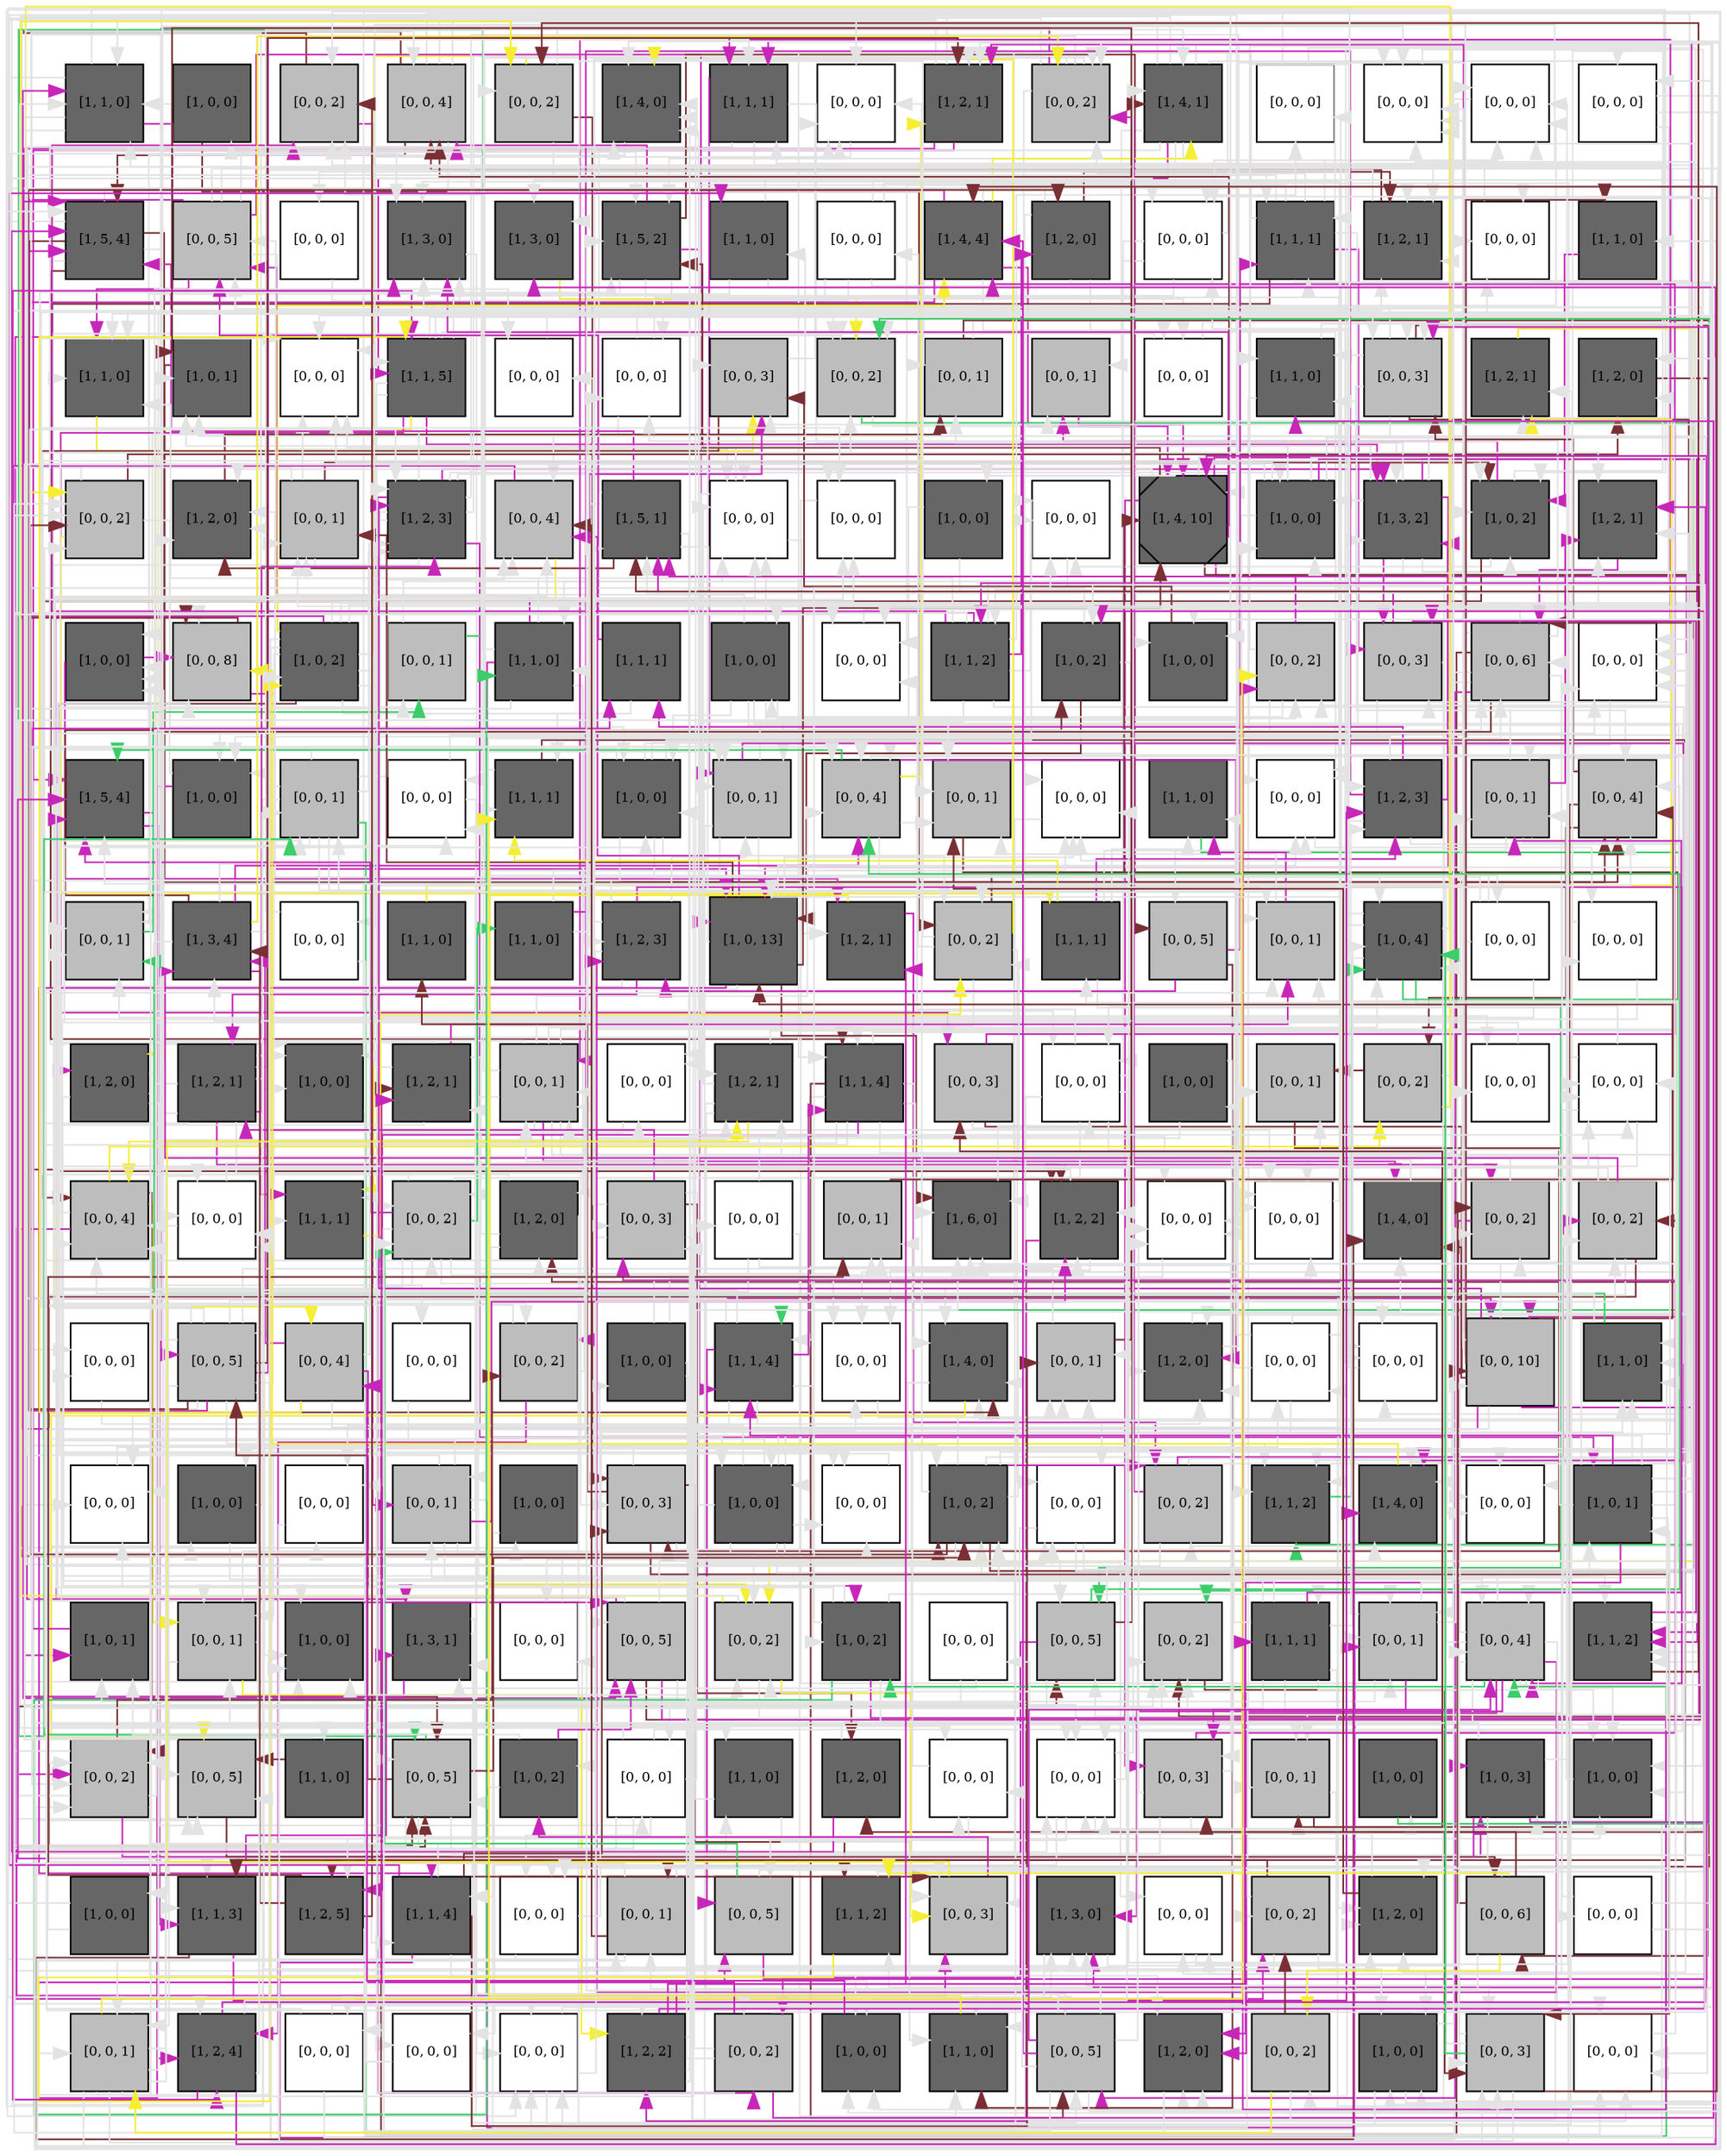 digraph layout  {
rankdir=TB;
splines=ortho;
node [fixedsize=false, style=filled, width="0.6"];
edge [constraint=false];
0 [fillcolor="#666666", fontsize=8, label="[1, 1, 0]", shape=square, tooltip="name:  mtorc1 ,\nin_degree: 5,\nout_degree: 5"];
1 [fillcolor="#666666", fontsize=8, label="[1, 0, 0]", shape=square, tooltip="name:  gab1_kin ,\nin_degree: 1,\nout_degree: 1"];
2 [fillcolor="#bdbdbd", fontsize=8, label="[0, 0, 2]", shape=square, tooltip="name: None,\nin_degree: 5,\nout_degree: 2"];
3 [fillcolor="#bdbdbd", fontsize=8, label="[0, 0, 4]", shape=square, tooltip="name: None,\nin_degree: 4,\nout_degree: 6"];
4 [fillcolor="#bdbdbd", fontsize=8, label="[0, 0, 2]", shape=square, tooltip="name: None,\nin_degree: 3,\nout_degree: 4"];
5 [fillcolor="#666666", fontsize=8, label="[1, 4, 0]", shape=square, tooltip="name:  anti_apoptotic ,\nin_degree: 6,\nout_degree: 1"];
6 [fillcolor="#666666", fontsize=8, label="[1, 1, 1]", shape=square, tooltip="name:  tdum_socs3_shp2 ,\nin_degree: 4,\nout_degree: 4"];
7 [fillcolor="#FFFFFF", fontsize=8, label="[0, 0, 0]", shape=square, tooltip="name: None,\nin_degree: 5,\nout_degree: 1"];
8 [fillcolor="#666666", fontsize=8, label="[1, 2, 1]", shape=square, tooltip="name:  pip3 ,\nin_degree: 5,\nout_degree: 4"];
9 [fillcolor="#bdbdbd", fontsize=8, label="[0, 0, 2]", shape=square, tooltip="name: None,\nin_degree: 5,\nout_degree: 6"];
10 [fillcolor="#666666", fontsize=8, label="[1, 4, 1]", shape=square, tooltip="name:  il6rc_p ,\nin_degree: 4,\nout_degree: 9"];
11 [fillcolor="#FFFFFF", fontsize=8, label="[0, 0, 0]", shape=square, tooltip="name: None,\nin_degree: 2,\nout_degree: 2"];
12 [fillcolor="#FFFFFF", fontsize=8, label="[0, 0, 0]", shape=square, tooltip="name: None,\nin_degree: 6,\nout_degree: 1"];
13 [fillcolor="#FFFFFF", fontsize=8, label="[0, 0, 0]", shape=square, tooltip="name: None,\nin_degree: 5,\nout_degree: 1"];
14 [fillcolor="#FFFFFF", fontsize=8, label="[0, 0, 0]", shape=square, tooltip="name: None,\nin_degree: 2,\nout_degree: 3"];
15 [fillcolor="#666666", fontsize=8, label="[1, 5, 4]", shape=square, tooltip="name:  akt ,\nin_degree: 6,\nout_degree: 7"];
16 [fillcolor="#bdbdbd", fontsize=8, label="[0, 0, 5]", shape=square, tooltip="name: None,\nin_degree: 4,\nout_degree: 7"];
17 [fillcolor="#FFFFFF", fontsize=8, label="[0, 0, 0]", shape=square, tooltip="name: None,\nin_degree: 1,\nout_degree: 1"];
18 [fillcolor="#666666", fontsize=8, label="[1, 3, 0]", shape=square, tooltip="name:  crp ,\nin_degree: 6,\nout_degree: 1"];
19 [fillcolor="#666666", fontsize=8, label="[1, 3, 0]", shape=square, tooltip="name:  pi3k ,\nin_degree: 3,\nout_degree: 1"];
20 [fillcolor="#666666", fontsize=8, label="[1, 5, 2]", shape=square, tooltip="name:  shp2 ,\nin_degree: 5,\nout_degree: 6"];
21 [fillcolor="#666666", fontsize=8, label="[1, 1, 0]", shape=square, tooltip="name:  tdum_socs1_vav ,\nin_degree: 2,\nout_degree: 3"];
22 [fillcolor="#FFFFFF", fontsize=8, label="[0, 0, 0]", shape=square, tooltip="name: None,\nin_degree: 1,\nout_degree: 5"];
23 [fillcolor="#666666", fontsize=8, label="[1, 4, 4]", shape=square, tooltip="name:  stat3_ta ,\nin_degree: 4,\nout_degree: 6"];
24 [fillcolor="#666666", fontsize=8, label="[1, 2, 0]", shape=square, tooltip="name:  vav ,\nin_degree: 2,\nout_degree: 5"];
25 [fillcolor="#FFFFFF", fontsize=8, label="[0, 0, 0]", shape=square, tooltip="name: None,\nin_degree: 4,\nout_degree: 4"];
26 [fillcolor="#666666", fontsize=8, label="[1, 1, 1]", shape=square, tooltip="name:  mekk1 ,\nin_degree: 4,\nout_degree: 9"];
27 [fillcolor="#666666", fontsize=8, label="[1, 2, 1]", shape=square, tooltip="name:  dum_mtorc1_or_pkcd_stat3_ta ,\nin_degree: 5,\nout_degree: 3"];
28 [fillcolor="#FFFFFF", fontsize=8, label="[0, 0, 0]", shape=square, tooltip="name: None,\nin_degree: 3,\nout_degree: 2"];
29 [fillcolor="#666666", fontsize=8, label="[1, 1, 0]", shape=square, tooltip="name:  mek4 ,\nin_degree: 2,\nout_degree: 1"];
30 [fillcolor="#666666", fontsize=8, label="[1, 1, 0]", shape=square, tooltip="name:  cam_ca ,\nin_degree: 5,\nout_degree: 1"];
31 [fillcolor="#666666", fontsize=8, label="[1, 0, 1]", shape=square, tooltip="name:  pias1 ,\nin_degree: 4,\nout_degree: 1"];
32 [fillcolor="#FFFFFF", fontsize=8, label="[0, 0, 0]", shape=square, tooltip="name: None,\nin_degree: 6,\nout_degree: 1"];
33 [fillcolor="#666666", fontsize=8, label="[1, 1, 5]", shape=square, tooltip="name:  rac1 ,\nin_degree: 4,\nout_degree: 10"];
34 [fillcolor="#FFFFFF", fontsize=8, label="[0, 0, 0]", shape=square, tooltip="name: None,\nin_degree: 2,\nout_degree: 1"];
35 [fillcolor="#FFFFFF", fontsize=8, label="[0, 0, 0]", shape=square, tooltip="name: None,\nin_degree: 3,\nout_degree: 3"];
36 [fillcolor="#bdbdbd", fontsize=8, label="[0, 0, 3]", shape=square, tooltip="name: None,\nin_degree: 5,\nout_degree: 2"];
37 [fillcolor="#bdbdbd", fontsize=8, label="[0, 0, 2]", shape=square, tooltip="name: None,\nin_degree: 6,\nout_degree: 2"];
38 [fillcolor="#bdbdbd", fontsize=8, label="[0, 0, 1]", shape=square, tooltip="name: None,\nin_degree: 3,\nout_degree: 2"];
39 [fillcolor="#bdbdbd", fontsize=8, label="[0, 0, 1]", shape=square, tooltip="name: None,\nin_degree: 3,\nout_degree: 1"];
40 [fillcolor="#FFFFFF", fontsize=8, label="[0, 0, 0]", shape=square, tooltip="name: None,\nin_degree: 2,\nout_degree: 2"];
41 [fillcolor="#666666", fontsize=8, label="[1, 1, 0]", shape=square, tooltip="name:  mek1 ,\nin_degree: 4,\nout_degree: 2"];
42 [fillcolor="#bdbdbd", fontsize=8, label="[0, 0, 3]", shape=square, tooltip="name: None,\nin_degree: 5,\nout_degree: 6"];
43 [fillcolor="#666666", fontsize=8, label="[1, 2, 1]", shape=square, tooltip="name:  var_app ,\nin_degree: 3,\nout_degree: 1"];
44 [fillcolor="#666666", fontsize=8, label="[1, 2, 0]", shape=square, tooltip="name:  dum_pkcd_camk24_stat1_ta ,\nin_degree: 3,\nout_degree: 1"];
45 [fillcolor="#bdbdbd", fontsize=8, label="[0, 0, 2]", shape=square, tooltip="name: None,\nin_degree: 5,\nout_degree: 4"];
46 [fillcolor="#666666", fontsize=8, label="[1, 2, 0]", shape=square, tooltip="name:  dum_cebp_saa ,\nin_degree: 5,\nout_degree: 1"];
47 [fillcolor="#bdbdbd", fontsize=8, label="[0, 0, 1]", shape=square, tooltip="name: None,\nin_degree: 4,\nout_degree: 4"];
48 [fillcolor="#666666", fontsize=8, label="[1, 2, 3]", shape=square, tooltip="name:  grb2_sos ,\nin_degree: 6,\nout_degree: 11"];
49 [fillcolor="#bdbdbd", fontsize=8, label="[0, 0, 4]", shape=square, tooltip="name: None,\nin_degree: 6,\nout_degree: 2"];
50 [fillcolor="#666666", fontsize=8, label="[1, 5, 1]", shape=square, tooltip="name:  stat3_py ,\nin_degree: 5,\nout_degree: 6"];
51 [fillcolor="#FFFFFF", fontsize=8, label="[0, 0, 0]", shape=square, tooltip="name: None,\nin_degree: 6,\nout_degree: 3"];
52 [fillcolor="#FFFFFF", fontsize=8, label="[0, 0, 0]", shape=square, tooltip="name: None,\nin_degree: 4,\nout_degree: 1"];
53 [fillcolor="#666666", fontsize=8, label="[1, 0, 0]", shape=square, tooltip="name: slim,\nin_degree: 1,\nout_degree: 2"];
54 [fillcolor="#FFFFFF", fontsize=8, label="[0, 0, 0]", shape=square, tooltip="name: None,\nin_degree: 4,\nout_degree: 1"];
55 [fillcolor="#666666", fontsize=8, label="[1, 4, 10]", shape=Msquare, tooltip="name:  shp2_a ,\nin_degree: 6,\nout_degree: 10"];
56 [fillcolor="#666666", fontsize=8, label="[1, 0, 0]", shape=square, tooltip="name:  slim ,\nin_degree: 4,\nout_degree: 7"];
57 [fillcolor="#666666", fontsize=8, label="[1, 3, 2]", shape=square, tooltip="name:  gab1_mem ,\nin_degree: 5,\nout_degree: 9"];
58 [fillcolor="#666666", fontsize=8, label="[1, 0, 2]", shape=square, tooltip="name:  ros ,\nin_degree: 6,\nout_degree: 4"];
59 [fillcolor="#666666", fontsize=8, label="[1, 2, 1]", shape=square, tooltip="name:  gab1_mem_p ,\nin_degree: 5,\nout_degree: 1"];
60 [fillcolor="#666666", fontsize=8, label="[1, 0, 0]", shape=square, tooltip="name:  nfkb ,\nin_degree: 4,\nout_degree: 2"];
61 [fillcolor="#bdbdbd", fontsize=8, label="[0, 0, 8]", shape=square, tooltip="name: None,\nin_degree: 5,\nout_degree: 2"];
62 [fillcolor="#666666", fontsize=8, label="[1, 0, 2]", shape=square, tooltip="name:  il6 ,\nin_degree: 2,\nout_degree: 13"];
63 [fillcolor="#bdbdbd", fontsize=8, label="[0, 0, 1]", shape=square, tooltip="name: None,\nin_degree: 2,\nout_degree: 2"];
64 [fillcolor="#666666", fontsize=8, label="[1, 1, 0]", shape=square, tooltip="name:  p38 ,\nin_degree: 3,\nout_degree: 6"];
65 [fillcolor="#666666", fontsize=8, label="[1, 1, 1]", shape=square, tooltip="name:  socs1 ,\nin_degree: 2,\nout_degree: 2"];
66 [fillcolor="#666666", fontsize=8, label="[1, 0, 0]", shape=square, tooltip="name: il6,\nin_degree: 2,\nout_degree: 7"];
67 [fillcolor="#FFFFFF", fontsize=8, label="[0, 0, 0]", shape=square, tooltip="name: None,\nin_degree: 4,\nout_degree: 1"];
68 [fillcolor="#666666", fontsize=8, label="[1, 1, 2]", shape=square, tooltip="name:  gp80m_a ,\nin_degree: 2,\nout_degree: 10"];
69 [fillcolor="#666666", fontsize=8, label="[1, 0, 2]", shape=square, tooltip="name:  pias3 ,\nin_degree: 3,\nout_degree: 3"];
70 [fillcolor="#666666", fontsize=8, label="[1, 0, 0]", shape=square, tooltip="name:  pten ,\nin_degree: 3,\nout_degree: 1"];
71 [fillcolor="#bdbdbd", fontsize=8, label="[0, 0, 2]", shape=square, tooltip="name: None,\nin_degree: 4,\nout_degree: 4"];
72 [fillcolor="#bdbdbd", fontsize=8, label="[0, 0, 3]", shape=square, tooltip="name: None,\nin_degree: 4,\nout_degree: 4"];
73 [fillcolor="#bdbdbd", fontsize=8, label="[0, 0, 6]", shape=square, tooltip="name: None,\nin_degree: 5,\nout_degree: 9"];
74 [fillcolor="#FFFFFF", fontsize=8, label="[0, 0, 0]", shape=square, tooltip="name: None,\nin_degree: 6,\nout_degree: 1"];
75 [fillcolor="#666666", fontsize=8, label="[1, 5, 4]", shape=square, tooltip="name:  stat1_py ,\nin_degree: 6,\nout_degree: 2"];
76 [fillcolor="#666666", fontsize=8, label="[1, 0, 0]", shape=square, tooltip="name:  mtor ,\nin_degree: 3,\nout_degree: 2"];
77 [fillcolor="#bdbdbd", fontsize=8, label="[0, 0, 1]", shape=square, tooltip="name: None,\nin_degree: 4,\nout_degree: 9"];
78 [fillcolor="#FFFFFF", fontsize=8, label="[0, 0, 0]", shape=square, tooltip="name: None,\nin_degree: 3,\nout_degree: 2"];
79 [fillcolor="#666666", fontsize=8, label="[1, 1, 1]", shape=square, tooltip="name:  camk24 ,\nin_degree: 4,\nout_degree: 2"];
80 [fillcolor="#666666", fontsize=8, label="[1, 0, 0]", shape=square, tooltip="name: ros,\nin_degree: 4,\nout_degree: 7"];
81 [fillcolor="#bdbdbd", fontsize=8, label="[0, 0, 1]", shape=square, tooltip="name: None,\nin_degree: 6,\nout_degree: 5"];
82 [fillcolor="#bdbdbd", fontsize=8, label="[0, 0, 4]", shape=square, tooltip="name: None,\nin_degree: 6,\nout_degree: 6"];
83 [fillcolor="#bdbdbd", fontsize=8, label="[0, 0, 1]", shape=square, tooltip="name: None,\nin_degree: 5,\nout_degree: 1"];
84 [fillcolor="#FFFFFF", fontsize=8, label="[0, 0, 0]", shape=square, tooltip="name: None,\nin_degree: 5,\nout_degree: 1"];
85 [fillcolor="#666666", fontsize=8, label="[1, 1, 0]", shape=square, tooltip="name:  plcg ,\nin_degree: 3,\nout_degree: 1"];
86 [fillcolor="#FFFFFF", fontsize=8, label="[0, 0, 0]", shape=square, tooltip="name: None,\nin_degree: 5,\nout_degree: 1"];
87 [fillcolor="#666666", fontsize=8, label="[1, 2, 3]", shape=square, tooltip="name:  ras ,\nin_degree: 4,\nout_degree: 6"];
88 [fillcolor="#bdbdbd", fontsize=8, label="[0, 0, 1]", shape=square, tooltip="name: None,\nin_degree: 4,\nout_degree: 6"];
89 [fillcolor="#bdbdbd", fontsize=8, label="[0, 0, 4]", shape=square, tooltip="name: None,\nin_degree: 6,\nout_degree: 3"];
90 [fillcolor="#bdbdbd", fontsize=8, label="[0, 0, 1]", shape=square, tooltip="name: None,\nin_degree: 6,\nout_degree: 1"];
91 [fillcolor="#666666", fontsize=8, label="[1, 3, 4]", shape=square, tooltip="name:  saa ,\nin_degree: 4,\nout_degree: 7"];
92 [fillcolor="#FFFFFF", fontsize=8, label="[0, 0, 0]", shape=square, tooltip="name: None,\nin_degree: 1,\nout_degree: 2"];
93 [fillcolor="#666666", fontsize=8, label="[1, 1, 0]", shape=square, tooltip="name:  casp9 ,\nin_degree: 1,\nout_degree: 1"];
94 [fillcolor="#666666", fontsize=8, label="[1, 1, 0]", shape=square, tooltip="name:  ip3 ,\nin_degree: 1,\nout_degree: 3"];
95 [fillcolor="#666666", fontsize=8, label="[1, 2, 3]", shape=square, tooltip="name:  ras_gap ,\nin_degree: 3,\nout_degree: 7"];
96 [fillcolor="#666666", fontsize=8, label="[1, 0, 13]", shape=square, tooltip="name: ship,\nin_degree: 6,\nout_degree: 9"];
97 [fillcolor="#666666", fontsize=8, label="[1, 2, 1]", shape=square, tooltip="name:  gp80s_a ,\nin_degree: 3,\nout_degree: 2"];
98 [fillcolor="#bdbdbd", fontsize=8, label="[0, 0, 2]", shape=square, tooltip="name: None,\nin_degree: 5,\nout_degree: 6"];
99 [fillcolor="#666666", fontsize=8, label="[1, 1, 1]", shape=square, tooltip="name:  cfos ,\nin_degree: 2,\nout_degree: 5"];
100 [fillcolor="#bdbdbd", fontsize=8, label="[0, 0, 5]", shape=square, tooltip="name: None,\nin_degree: 2,\nout_degree: 3"];
101 [fillcolor="#bdbdbd", fontsize=8, label="[0, 0, 1]", shape=square, tooltip="name: None,\nin_degree: 5,\nout_degree: 2"];
102 [fillcolor="#666666", fontsize=8, label="[1, 0, 4]", shape=square, tooltip="name: notshp2_a,\nin_degree: 6,\nout_degree: 6"];
103 [fillcolor="#FFFFFF", fontsize=8, label="[0, 0, 0]", shape=square, tooltip="name: None,\nin_degree: 1,\nout_degree: 4"];
104 [fillcolor="#FFFFFF", fontsize=8, label="[0, 0, 0]", shape=square, tooltip="name: None,\nin_degree: 2,\nout_degree: 2"];
105 [fillcolor="#666666", fontsize=8, label="[1, 2, 0]", shape=square, tooltip="name:  ir ,\nin_degree: 2,\nout_degree: 4"];
106 [fillcolor="#666666", fontsize=8, label="[1, 2, 1]", shape=square, tooltip="name:  cebpb ,\nin_degree: 2,\nout_degree: 9"];
107 [fillcolor="#666666", fontsize=8, label="[1, 0, 0]", shape=square, tooltip="name: phlpp,\nin_degree: 4,\nout_degree: 1"];
108 [fillcolor="#666666", fontsize=8, label="[1, 2, 1]", shape=square, tooltip="name:  a2m_gfbg ,\nin_degree: 3,\nout_degree: 5"];
109 [fillcolor="#bdbdbd", fontsize=8, label="[0, 0, 1]", shape=square, tooltip="name: None,\nin_degree: 5,\nout_degree: 10"];
110 [fillcolor="#FFFFFF", fontsize=8, label="[0, 0, 0]", shape=square, tooltip="name: None,\nin_degree: 3,\nout_degree: 1"];
111 [fillcolor="#666666", fontsize=8, label="[1, 2, 1]", shape=square, tooltip="name:  irs1_ps ,\nin_degree: 4,\nout_degree: 5"];
112 [fillcolor="#666666", fontsize=8, label="[1, 1, 4]", shape=square, tooltip="name:  fkhr ,\nin_degree: 4,\nout_degree: 9"];
113 [fillcolor="#bdbdbd", fontsize=8, label="[0, 0, 3]", shape=square, tooltip="name: None,\nin_degree: 2,\nout_degree: 3"];
114 [fillcolor="#FFFFFF", fontsize=8, label="[0, 0, 0]", shape=square, tooltip="name: None,\nin_degree: 4,\nout_degree: 6"];
115 [fillcolor="#666666", fontsize=8, label="[1, 0, 0]", shape=square, tooltip="name: nfkb,\nin_degree: 1,\nout_degree: 2"];
116 [fillcolor="#bdbdbd", fontsize=8, label="[0, 0, 1]", shape=square, tooltip="name: None,\nin_degree: 3,\nout_degree: 1"];
117 [fillcolor="#bdbdbd", fontsize=8, label="[0, 0, 2]", shape=square, tooltip="name: None,\nin_degree: 2,\nout_degree: 3"];
118 [fillcolor="#FFFFFF", fontsize=8, label="[0, 0, 0]", shape=square, tooltip="name: None,\nin_degree: 2,\nout_degree: 1"];
119 [fillcolor="#FFFFFF", fontsize=8, label="[0, 0, 0]", shape=square, tooltip="name: None,\nin_degree: 5,\nout_degree: 4"];
120 [fillcolor="#bdbdbd", fontsize=8, label="[0, 0, 4]", shape=square, tooltip="name: None,\nin_degree: 6,\nout_degree: 5"];
121 [fillcolor="#FFFFFF", fontsize=8, label="[0, 0, 0]", shape=square, tooltip="name: None,\nin_degree: 4,\nout_degree: 2"];
122 [fillcolor="#666666", fontsize=8, label="[1, 1, 1]", shape=square, tooltip="name:  bad ,\nin_degree: 4,\nout_degree: 1"];
123 [fillcolor="#bdbdbd", fontsize=8, label="[0, 0, 2]", shape=square, tooltip="name: None,\nin_degree: 5,\nout_degree: 9"];
124 [fillcolor="#666666", fontsize=8, label="[1, 2, 0]", shape=square, tooltip="name:  pro_hgf ,\nin_degree: 3,\nout_degree: 4"];
125 [fillcolor="#bdbdbd", fontsize=8, label="[0, 0, 3]", shape=square, tooltip="name: None,\nin_degree: 3,\nout_degree: 6"];
126 [fillcolor="#FFFFFF", fontsize=8, label="[0, 0, 0]", shape=square, tooltip="name: None,\nin_degree: 1,\nout_degree: 4"];
127 [fillcolor="#bdbdbd", fontsize=8, label="[0, 0, 1]", shape=square, tooltip="name: None,\nin_degree: 4,\nout_degree: 1"];
128 [fillcolor="#666666", fontsize=8, label="[1, 6, 0]", shape=square, tooltip="name:  pro_proliferative ,\nin_degree: 6,\nout_degree: 1"];
129 [fillcolor="#666666", fontsize=8, label="[1, 2, 2]", shape=square, tooltip="name:  dum_gab1_kin_or_jak1_gab1_mem_p ,\nin_degree: 5,\nout_degree: 3"];
130 [fillcolor="#FFFFFF", fontsize=8, label="[0, 0, 0]", shape=square, tooltip="name: None,\nin_degree: 5,\nout_degree: 2"];
131 [fillcolor="#FFFFFF", fontsize=8, label="[0, 0, 0]", shape=square, tooltip="name: None,\nin_degree: 5,\nout_degree: 1"];
132 [fillcolor="#666666", fontsize=8, label="[1, 4, 0]", shape=square, tooltip="name:  stat1_ta ,\nin_degree: 4,\nout_degree: 1"];
133 [fillcolor="#bdbdbd", fontsize=8, label="[0, 0, 2]", shape=square, tooltip="name: None,\nin_degree: 4,\nout_degree: 2"];
134 [fillcolor="#bdbdbd", fontsize=8, label="[0, 0, 2]", shape=square, tooltip="name: None,\nin_degree: 4,\nout_degree: 5"];
135 [fillcolor="#FFFFFF", fontsize=8, label="[0, 0, 0]", shape=square, tooltip="name: None,\nin_degree: 2,\nout_degree: 1"];
136 [fillcolor="#bdbdbd", fontsize=8, label="[0, 0, 5]", shape=square, tooltip="name: None,\nin_degree: 3,\nout_degree: 14"];
137 [fillcolor="#bdbdbd", fontsize=8, label="[0, 0, 4]", shape=square, tooltip="name: None,\nin_degree: 2,\nout_degree: 5"];
138 [fillcolor="#FFFFFF", fontsize=8, label="[0, 0, 0]", shape=square, tooltip="name: None,\nin_degree: 1,\nout_degree: 1"];
139 [fillcolor="#bdbdbd", fontsize=8, label="[0, 0, 2]", shape=square, tooltip="name: None,\nin_degree: 3,\nout_degree: 3"];
140 [fillcolor="#666666", fontsize=8, label="[1, 0, 0]", shape=square, tooltip="name: sirp1a,\nin_degree: 1,\nout_degree: 4"];
141 [fillcolor="#666666", fontsize=8, label="[1, 1, 4]", shape=square, tooltip="name:  erk12 ,\nin_degree: 4,\nout_degree: 7"];
142 [fillcolor="#FFFFFF", fontsize=8, label="[0, 0, 0]", shape=square, tooltip="name: None,\nin_degree: 4,\nout_degree: 1"];
143 [fillcolor="#666666", fontsize=8, label="[1, 4, 0]", shape=square, tooltip="name:  jak1 ,\nin_degree: 5,\nout_degree: 2"];
144 [fillcolor="#bdbdbd", fontsize=8, label="[0, 0, 1]", shape=square, tooltip="name: None,\nin_degree: 5,\nout_degree: 2"];
145 [fillcolor="#666666", fontsize=8, label="[1, 2, 0]", shape=square, tooltip="name:  tdum_shp2_stat1_py ,\nin_degree: 5,\nout_degree: 2"];
146 [fillcolor="#FFFFFF", fontsize=8, label="[0, 0, 0]", shape=square, tooltip="name: None,\nin_degree: 2,\nout_degree: 5"];
147 [fillcolor="#FFFFFF", fontsize=8, label="[0, 0, 0]", shape=square, tooltip="name: None,\nin_degree: 4,\nout_degree: 1"];
148 [fillcolor="#bdbdbd", fontsize=8, label="[0, 0, 10]", shape=square, tooltip="name: None,\nin_degree: 4,\nout_degree: 12"];
149 [fillcolor="#666666", fontsize=8, label="[1, 1, 0]", shape=square, tooltip="name:  mek6 ,\nin_degree: 5,\nout_degree: 1"];
150 [fillcolor="#FFFFFF", fontsize=8, label="[0, 0, 0]", shape=square, tooltip="name: None,\nin_degree: 4,\nout_degree: 1"];
151 [fillcolor="#666666", fontsize=8, label="[1, 0, 0]", shape=square, tooltip="name: pias3,\nin_degree: 2,\nout_degree: 2"];
152 [fillcolor="#FFFFFF", fontsize=8, label="[0, 0, 0]", shape=square, tooltip="name: None,\nin_degree: 3,\nout_degree: 1"];
153 [fillcolor="#bdbdbd", fontsize=8, label="[0, 0, 1]", shape=square, tooltip="name: None,\nin_degree: 3,\nout_degree: 7"];
154 [fillcolor="#666666", fontsize=8, label="[1, 0, 0]", shape=square, tooltip="name: pias1,\nin_degree: 1,\nout_degree: 1"];
155 [fillcolor="#bdbdbd", fontsize=8, label="[0, 0, 3]", shape=square, tooltip="name: None,\nin_degree: 4,\nout_degree: 5"];
156 [fillcolor="#666666", fontsize=8, label="[1, 0, 0]", shape=square, tooltip="name: cyt_ptpe,\nin_degree: 3,\nout_degree: 9"];
157 [fillcolor="#FFFFFF", fontsize=8, label="[0, 0, 0]", shape=square, tooltip="name: None,\nin_degree: 4,\nout_degree: 1"];
158 [fillcolor="#666666", fontsize=8, label="[1, 0, 2]", shape=square, tooltip="name:  pdk1 ,\nin_degree: 5,\nout_degree: 10"];
159 [fillcolor="#FFFFFF", fontsize=8, label="[0, 0, 0]", shape=square, tooltip="name: None,\nin_degree: 4,\nout_degree: 3"];
160 [fillcolor="#bdbdbd", fontsize=8, label="[0, 0, 2]", shape=square, tooltip="name: None,\nin_degree: 3,\nout_degree: 4"];
161 [fillcolor="#666666", fontsize=8, label="[1, 1, 2]", shape=square, tooltip="name:  raf1 ,\nin_degree: 5,\nout_degree: 1"];
162 [fillcolor="#666666", fontsize=8, label="[1, 4, 0]", shape=square, tooltip="name:  socs3 ,\nin_degree: 5,\nout_degree: 1"];
163 [fillcolor="#FFFFFF", fontsize=8, label="[0, 0, 0]", shape=square, tooltip="name: None,\nin_degree: 4,\nout_degree: 1"];
164 [fillcolor="#666666", fontsize=8, label="[1, 0, 1]", shape=square, tooltip="name:  sirp1a ,\nin_degree: 3,\nout_degree: 9"];
165 [fillcolor="#666666", fontsize=8, label="[1, 0, 1]", shape=square, tooltip="name: pdk1,\nin_degree: 3,\nout_degree: 1"];
166 [fillcolor="#bdbdbd", fontsize=8, label="[0, 0, 1]", shape=square, tooltip="name: None,\nin_degree: 4,\nout_degree: 4"];
167 [fillcolor="#666666", fontsize=8, label="[1, 0, 0]", shape=square, tooltip="name:  notshp2_a ,\nin_degree: 5,\nout_degree: 1"];
168 [fillcolor="#666666", fontsize=8, label="[1, 3, 1]", shape=square, tooltip="name:  p70s6k ,\nin_degree: 4,\nout_degree: 3"];
169 [fillcolor="#FFFFFF", fontsize=8, label="[0, 0, 0]", shape=square, tooltip="name: None,\nin_degree: 2,\nout_degree: 1"];
170 [fillcolor="#bdbdbd", fontsize=8, label="[0, 0, 5]", shape=square, tooltip="name: None,\nin_degree: 4,\nout_degree: 6"];
171 [fillcolor="#bdbdbd", fontsize=8, label="[0, 0, 2]", shape=square, tooltip="name: None,\nin_degree: 5,\nout_degree: 4"];
172 [fillcolor="#666666", fontsize=8, label="[1, 0, 2]", shape=square, tooltip="name: gab1_kin,\nin_degree: 3,\nout_degree: 7"];
173 [fillcolor="#FFFFFF", fontsize=8, label="[0, 0, 0]", shape=square, tooltip="name: None,\nin_degree: 1,\nout_degree: 2"];
174 [fillcolor="#bdbdbd", fontsize=8, label="[0, 0, 5]", shape=square, tooltip="name: None,\nin_degree: 4,\nout_degree: 5"];
175 [fillcolor="#bdbdbd", fontsize=8, label="[0, 0, 2]", shape=square, tooltip="name: None,\nin_degree: 6,\nout_degree: 1"];
176 [fillcolor="#666666", fontsize=8, label="[1, 1, 1]", shape=square, tooltip="name:  gsk3 ,\nin_degree: 2,\nout_degree: 9"];
177 [fillcolor="#bdbdbd", fontsize=8, label="[0, 0, 1]", shape=square, tooltip="name: None,\nin_degree: 5,\nout_degree: 5"];
178 [fillcolor="#bdbdbd", fontsize=8, label="[0, 0, 4]", shape=square, tooltip="name: None,\nin_degree: 6,\nout_degree: 13"];
179 [fillcolor="#666666", fontsize=8, label="[1, 1, 2]", shape=square, tooltip="name:  pkcd ,\nin_degree: 5,\nout_degree: 3"];
180 [fillcolor="#bdbdbd", fontsize=8, label="[0, 0, 2]", shape=square, tooltip="name: None,\nin_degree: 6,\nout_degree: 6"];
181 [fillcolor="#bdbdbd", fontsize=8, label="[0, 0, 5]", shape=square, tooltip="name: None,\nin_degree: 6,\nout_degree: 2"];
182 [fillcolor="#666666", fontsize=8, label="[1, 1, 0]", shape=square, tooltip="name:  mk2 ,\nin_degree: 1,\nout_degree: 2"];
183 [fillcolor="#bdbdbd", fontsize=8, label="[0, 0, 5]", shape=square, tooltip="name: None,\nin_degree: 6,\nout_degree: 6"];
184 [fillcolor="#666666", fontsize=8, label="[1, 0, 2]", shape=square, tooltip="name:  ship ,\nin_degree: 2,\nout_degree: 3"];
185 [fillcolor="#FFFFFF", fontsize=8, label="[0, 0, 0]", shape=square, tooltip="name: None,\nin_degree: 2,\nout_degree: 6"];
186 [fillcolor="#666666", fontsize=8, label="[1, 1, 0]", shape=square, tooltip="name:  cmyc ,\nin_degree: 2,\nout_degree: 2"];
187 [fillcolor="#666666", fontsize=8, label="[1, 2, 0]", shape=square, tooltip="name:  gp130s ,\nin_degree: 2,\nout_degree: 2"];
188 [fillcolor="#FFFFFF", fontsize=8, label="[0, 0, 0]", shape=square, tooltip="name: None,\nin_degree: 3,\nout_degree: 2"];
189 [fillcolor="#FFFFFF", fontsize=8, label="[0, 0, 0]", shape=square, tooltip="name: None,\nin_degree: 6,\nout_degree: 5"];
190 [fillcolor="#bdbdbd", fontsize=8, label="[0, 0, 3]", shape=square, tooltip="name: None,\nin_degree: 4,\nout_degree: 5"];
191 [fillcolor="#bdbdbd", fontsize=8, label="[0, 0, 1]", shape=square, tooltip="name: None,\nin_degree: 4,\nout_degree: 2"];
192 [fillcolor="#666666", fontsize=8, label="[1, 0, 0]", shape=square, tooltip="name:  gp130m ,\nin_degree: 1,\nout_degree: 1"];
193 [fillcolor="#666666", fontsize=8, label="[1, 0, 3]", shape=square, tooltip="name:  phlpp ,\nin_degree: 3,\nout_degree: 5"];
194 [fillcolor="#666666", fontsize=8, label="[1, 0, 0]", shape=square, tooltip="name: pten,\nin_degree: 5,\nout_degree: 1"];
195 [fillcolor="#666666", fontsize=8, label="[1, 0, 0]", shape=square, tooltip="name: gp130m,\nin_degree: 1,\nout_degree: 2"];
196 [fillcolor="#666666", fontsize=8, label="[1, 1, 3]", shape=square, tooltip="name:  ca ,\nin_degree: 4,\nout_degree: 3"];
197 [fillcolor="#666666", fontsize=8, label="[1, 2, 5]", shape=square, tooltip="name:  tdum_shp2_il6rc_p ,\nin_degree: 3,\nout_degree: 4"];
198 [fillcolor="#666666", fontsize=8, label="[1, 1, 4]", shape=square, tooltip="name:  cebpd ,\nin_degree: 3,\nout_degree: 7"];
199 [fillcolor="#FFFFFF", fontsize=8, label="[0, 0, 0]", shape=square, tooltip="name: None,\nin_degree: 3,\nout_degree: 2"];
200 [fillcolor="#bdbdbd", fontsize=8, label="[0, 0, 1]", shape=square, tooltip="name: None,\nin_degree: 3,\nout_degree: 4"];
201 [fillcolor="#bdbdbd", fontsize=8, label="[0, 0, 5]", shape=square, tooltip="name: None,\nin_degree: 3,\nout_degree: 3"];
202 [fillcolor="#666666", fontsize=8, label="[1, 1, 2]", shape=square, tooltip="name:  junb ,\nin_degree: 3,\nout_degree: 2"];
203 [fillcolor="#bdbdbd", fontsize=8, label="[0, 0, 3]", shape=square, tooltip="name: None,\nin_degree: 6,\nout_degree: 2"];
204 [fillcolor="#666666", fontsize=8, label="[1, 3, 0]", shape=square, tooltip="name:  irs1_py ,\nin_degree: 5,\nout_degree: 2"];
205 [fillcolor="#FFFFFF", fontsize=8, label="[0, 0, 0]", shape=square, tooltip="name: None,\nin_degree: 3,\nout_degree: 1"];
206 [fillcolor="#bdbdbd", fontsize=8, label="[0, 0, 2]", shape=square, tooltip="name: None,\nin_degree: 3,\nout_degree: 4"];
207 [fillcolor="#666666", fontsize=8, label="[1, 2, 0]", shape=square, tooltip="name:  dum_il6rc_p_or_grb2_vav ,\nin_degree: 5,\nout_degree: 2"];
208 [fillcolor="#bdbdbd", fontsize=8, label="[0, 0, 6]", shape=square, tooltip="name: None,\nin_degree: 2,\nout_degree: 6"];
209 [fillcolor="#FFFFFF", fontsize=8, label="[0, 0, 0]", shape=square, tooltip="name: None,\nin_degree: 1,\nout_degree: 3"];
210 [fillcolor="#bdbdbd", fontsize=8, label="[0, 0, 1]", shape=square, tooltip="name: None,\nin_degree: 4,\nout_degree: 9"];
211 [fillcolor="#666666", fontsize=8, label="[1, 2, 4]", shape=square, tooltip="name:  il6rc ,\nin_degree: 4,\nout_degree: 5"];
212 [fillcolor="#FFFFFF", fontsize=8, label="[0, 0, 0]", shape=square, tooltip="name: None,\nin_degree: 2,\nout_degree: 3"];
213 [fillcolor="#FFFFFF", fontsize=8, label="[0, 0, 0]", shape=square, tooltip="name: None,\nin_degree: 2,\nout_degree: 1"];
214 [fillcolor="#FFFFFF", fontsize=8, label="[0, 0, 0]", shape=square, tooltip="name: None,\nin_degree: 5,\nout_degree: 3"];
215 [fillcolor="#666666", fontsize=8, label="[1, 2, 2]", shape=square, tooltip="name:  dum_gp80_a_il6rc ,\nin_degree: 3,\nout_degree: 6"];
216 [fillcolor="#bdbdbd", fontsize=8, label="[0, 0, 2]", shape=square, tooltip="name: None,\nin_degree: 3,\nout_degree: 6"];
217 [fillcolor="#666666", fontsize=8, label="[1, 0, 0]", shape=square, tooltip="name:  cyt_ptpe ,\nin_degree: 4,\nout_degree: 1"];
218 [fillcolor="#666666", fontsize=8, label="[1, 1, 0]", shape=square, tooltip="name:  mtorc2 ,\nin_degree: 5,\nout_degree: 1"];
219 [fillcolor="#bdbdbd", fontsize=8, label="[0, 0, 5]", shape=square, tooltip="name: None,\nin_degree: 4,\nout_degree: 8"];
220 [fillcolor="#666666", fontsize=8, label="[1, 2, 0]", shape=square, tooltip="name:  tdum_shp2_stat3_py ,\nin_degree: 5,\nout_degree: 1"];
221 [fillcolor="#bdbdbd", fontsize=8, label="[0, 0, 2]", shape=square, tooltip="name: None,\nin_degree: 2,\nout_degree: 3"];
222 [fillcolor="#666666", fontsize=8, label="[1, 0, 0]", shape=square, tooltip="name: mtor,\nin_degree: 4,\nout_degree: 4"];
223 [fillcolor="#bdbdbd", fontsize=8, label="[0, 0, 3]", shape=square, tooltip="name: None,\nin_degree: 6,\nout_degree: 5"];
224 [fillcolor="#FFFFFF", fontsize=8, label="[0, 0, 0]", shape=square, tooltip="name: None,\nin_degree: 5,\nout_degree: 1"];
0 -> 33  [color="#C727B8", style="penwidth(0.1)", tooltip="0( mtorc1 ) to 168( p70s6k )", weight=1];
0 -> 186  [color=grey89, style="penwidth(0.1)", tooltip=" ", weight=1];
0 -> 200  [color=grey89, style="penwidth(0.1)", tooltip=" ", weight=1];
0 -> 157  [color=grey89, style="penwidth(0.1)", tooltip=" ", weight=1];
0 -> 163  [color=grey89, style="penwidth(0.1)", tooltip=" ", weight=1];
1 -> 98  [color="#7A2F34", style="penwidth(0.1)", tooltip="1( gab1_kin ) to 129( dum_gab1_kin_or_jak1_gab1_mem_p )", weight=1];
2 -> 158  [color="#7A2F34", style="penwidth(0.1)", tooltip="79( camk24 ) to 44( dum_pkcd_camk24_stat1_ta )", weight=1];
2 -> 153  [color="#C727B8", style="penwidth(0.1)", tooltip="68( gp80m_a ) to 215( dum_gp80_a_il6rc )", weight=1];
3 -> 174  [color="#7A2F34", style="penwidth(0.1)", tooltip="24( vav ) to 33( rac1 )", weight=1];
3 -> 222  [color=grey89, style="penwidth(0.1)", tooltip=" ", weight=1];
3 -> 38  [color=grey89, style="penwidth(0.1)", tooltip=" ", weight=1];
3 -> 58  [color=grey89, style="penwidth(0.1)", tooltip=" ", weight=1];
3 -> 15  [color="#7A2F34", style="penwidth(0.1)", tooltip="1( gab1_kin ) to 129( dum_gab1_kin_or_jak1_gab1_mem_p )", weight=1];
3 -> 149  [color=grey89, style="penwidth(0.1)", tooltip=" ", weight=1];
4 -> 155  [color="#7A2F34", style="penwidth(0.1)", tooltip="56( slim ) to 23( stat3_ta )", weight=1];
4 -> 122  [color="#F5EE32", style="penwidth(0.1)", tooltip="93( casp9 ) to 5( anti_apoptotic )", weight=1];
4 -> 55  [color=grey89, style="penwidth(0.1)", tooltip=" ", weight=1];
4 -> 179  [color=grey89, style="penwidth(0.1)", tooltip=" ", weight=1];
5 -> 90  [color=grey89, style="penwidth(0.1)", tooltip=" ", weight=1];
6 -> 179  [color=grey89, style="penwidth(0.1)", tooltip=" ", weight=1];
6 -> 57  [color=grey89, style="penwidth(0.1)", tooltip=" ", weight=1];
6 -> 158  [color=grey89, style="penwidth(0.1)", tooltip=" ", weight=1];
6 -> 81  [color="#C727B8", style="penwidth(0.1)", tooltip="23( stat3_ta ) to 162( socs3 )", weight=1];
7 -> 32  [color=grey89, style="penwidth(0.1)", tooltip=" ", weight=1];
8 -> 75  [color="#C727B8", style="penwidth(0.1)", tooltip="8( pip3 ) to 57( gab1_mem )", weight=1];
8 -> 186  [color=grey89, style="penwidth(0.1)", tooltip=" ", weight=1];
8 -> 167  [color=grey89, style="penwidth(0.1)", tooltip=" ", weight=1];
8 -> 165  [color="#C727B8", style="penwidth(0.1)", tooltip="23( stat3_ta ) to 65( socs1 )", weight=1];
9 -> 125  [color=grey89, style="penwidth(0.1)", tooltip=" ", weight=1];
9 -> 79  [color=grey89, style="penwidth(0.1)", tooltip=" ", weight=1];
9 -> 84  [color=grey89, style="penwidth(0.1)", tooltip=" ", weight=1];
9 -> 136  [color="#C727B8", style="penwidth(0.1)", tooltip="158( pdk1 ) to 15( akt )", weight=1];
9 -> 150  [color=grey89, style="penwidth(0.1)", tooltip=" ", weight=1];
9 -> 76  [color=grey89, style="penwidth(0.1)", tooltip=" ", weight=1];
10 -> 33  [color="#C727B8", style="penwidth(0.1)", tooltip="10( il6rc_p ) to 48( grb2_sos )", weight=1];
10 -> 67  [color=grey89, style="penwidth(0.1)", tooltip=" ", weight=1];
10 -> 14  [color=grey89, style="penwidth(0.1)", tooltip=" ", weight=1];
10 -> 215  [color=grey89, style="penwidth(0.1)", tooltip=" ", weight=1];
10 -> 39  [color=grey89, style="penwidth(0.1)", tooltip=" ", weight=1];
10 -> 154  [color=grey89, style="penwidth(0.1)", tooltip=" ", weight=1];
10 -> 135  [color=grey89, style="penwidth(0.1)", tooltip=" ", weight=1];
10 -> 30  [color=grey89, style="penwidth(0.1)", tooltip=" ", weight=1];
10 -> 20  [color=grey89, style="penwidth(0.1)", tooltip=" ", weight=1];
11 -> 158  [color=grey89, style="penwidth(0.1)", tooltip=" ", weight=1];
11 -> 122  [color=grey89, style="penwidth(0.1)", tooltip=" ", weight=1];
12 -> 174  [color=grey89, style="penwidth(0.1)", tooltip=" ", weight=1];
13 -> 177  [color=grey89, style="penwidth(0.1)", tooltip=" ", weight=1];
14 -> 64  [color=grey89, style="penwidth(0.1)", tooltip=" ", weight=1];
14 -> 214  [color=grey89, style="penwidth(0.1)", tooltip=" ", weight=1];
14 -> 171  [color=grey89, style="penwidth(0.1)", tooltip=" ", weight=1];
15 -> 89  [color="#7A2F34", style="penwidth(0.1)", tooltip="15( akt ) to 93( casp9 )", weight=1];
15 -> 129  [color="#7A2F34", style="penwidth(0.1)", tooltip="1( gab1_kin ) to 129( dum_gab1_kin_or_jak1_gab1_mem_p )", weight=1];
15 -> 112  [color="#7A2F34", style="penwidth(0.1)", tooltip="27( dum_mtorc1_or_pkcd_stat3_ta ) to 23( stat3_ta )", weight=1];
15 -> 107  [color=grey89, style="penwidth(0.1)", tooltip=" ", weight=1];
15 -> 214  [color=grey89, style="penwidth(0.1)", tooltip=" ", weight=1];
15 -> 111  [color=grey89, style="penwidth(0.1)", tooltip=" ", weight=1];
15 -> 131  [color=grey89, style="penwidth(0.1)", tooltip=" ", weight=1];
16 -> 51  [color=grey89, style="penwidth(0.1)", tooltip=" ", weight=1];
16 -> 217  [color=grey89, style="penwidth(0.1)", tooltip=" ", weight=1];
16 -> 30  [color="#C727B8", style="penwidth(0.1)", tooltip="196( ca ) to 30( cam_ca )", weight=1];
16 -> 88  [color=grey89, style="penwidth(0.1)", tooltip=" ", weight=1];
16 -> 170  [color="#C727B8", style="penwidth(0.1)", tooltip="65( socs1 ) to 105( ir )", weight=1];
16 -> 96  [color="#C727B8", style="penwidth(0.1)", tooltip="65( socs1 ) to 21( tdum_socs1_vav )", weight=1];
16 -> 20  [color=grey89, style="penwidth(0.1)", tooltip=" ", weight=1];
17 -> 37  [color=grey89, style="penwidth(0.1)", tooltip=" ", weight=1];
18 -> 214  [color=grey89, style="penwidth(0.1)", tooltip=" ", weight=1];
19 -> 37  [color="#F5EE32", style="penwidth(0.1)", tooltip="19( pi3k ) to 8( pip3 )", weight=1];
20 -> 100  [color="#7A2F34", style="penwidth(0.1)", tooltip="76( mtor ) to 218( mtorc2 )", weight=1];
20 -> 40  [color=grey89, style="penwidth(0.1)", tooltip=" ", weight=1];
20 -> 58  [color=grey89, style="penwidth(0.1)", tooltip=" ", weight=1];
20 -> 141  [color="#C727B8", style="penwidth(0.1)", tooltip="55( shp2_a ) to 197( tdum_shp2_il6rc_p )", weight=1];
20 -> 78  [color=grey89, style="penwidth(0.1)", tooltip=" ", weight=1];
20 -> 3  [color="#C727B8", style="penwidth(0.1)", tooltip="20( shp2 ) to 145( tdum_shp2_stat1_py )", weight=1];
21 -> 90  [color=grey89, style="penwidth(0.1)", tooltip=" ", weight=1];
21 -> 161  [color=grey89, style="penwidth(0.1)", tooltip=" ", weight=1];
21 -> 83  [color=grey89, style="penwidth(0.1)", tooltip=" ", weight=1];
22 -> 146  [color=grey89, style="penwidth(0.1)", tooltip=" ", weight=1];
22 -> 222  [color=grey89, style="penwidth(0.1)", tooltip=" ", weight=1];
22 -> 18  [color=grey89, style="penwidth(0.1)", tooltip=" ", weight=1];
22 -> 124  [color=grey89, style="penwidth(0.1)", tooltip=" ", weight=1];
22 -> 194  [color=grey89, style="penwidth(0.1)", tooltip=" ", weight=1];
23 -> 148  [color="#C727B8", style="penwidth(0.1)", tooltip="23( stat3_ta ) to 65( socs1 )", weight=1];
23 -> 147  [color=grey89, style="penwidth(0.1)", tooltip=" ", weight=1];
23 -> 55  [color="#C727B8", style="penwidth(0.1)", tooltip="59( gab1_mem_p ) to 55( shp2_a )", weight=1];
23 -> 168  [color="#C727B8", style="penwidth(0.1)", tooltip="0( mtorc1 ) to 168( p70s6k )", weight=1];
23 -> 10  [color="#F5EE32", style="penwidth(0.1)", tooltip="143( jak1 ) to 10( il6rc_p )", weight=1];
23 -> 220  [color=grey89, style="penwidth(0.1)", tooltip=" ", weight=1];
24 -> 86  [color=grey89, style="penwidth(0.1)", tooltip=" ", weight=1];
24 -> 181  [color=grey89, style="penwidth(0.1)", tooltip=" ", weight=1];
24 -> 27  [color="#7A2F34", style="penwidth(0.1)", tooltip="24( vav ) to 33( rac1 )", weight=1];
24 -> 202  [color=grey89, style="penwidth(0.1)", tooltip=" ", weight=1];
24 -> 218  [color=grey89, style="penwidth(0.1)", tooltip=" ", weight=1];
25 -> 35  [color=grey89, style="penwidth(0.1)", tooltip=" ", weight=1];
25 -> 114  [color=grey89, style="penwidth(0.1)", tooltip=" ", weight=1];
25 -> 112  [color=grey89, style="penwidth(0.1)", tooltip=" ", weight=1];
25 -> 82  [color=grey89, style="penwidth(0.1)", tooltip=" ", weight=1];
26 -> 61  [color="#7A2F34", style="penwidth(0.1)", tooltip="26( mekk1 ) to 29( mek4 )", weight=1];
26 -> 9  [color=grey89, style="penwidth(0.1)", tooltip=" ", weight=1];
26 -> 111  [color=grey89, style="penwidth(0.1)", tooltip=" ", weight=1];
26 -> 72  [color="#C727B8", style="penwidth(0.1)", tooltip="20( shp2 ) to 50( stat3_py )", weight=1];
26 -> 128  [color=grey89, style="penwidth(0.1)", tooltip=" ", weight=1];
26 -> 189  [color=grey89, style="penwidth(0.1)", tooltip=" ", weight=1];
26 -> 89  [color=grey89, style="penwidth(0.1)", tooltip=" ", weight=1];
26 -> 159  [color=grey89, style="penwidth(0.1)", tooltip=" ", weight=1];
26 -> 13  [color=grey89, style="penwidth(0.1)", tooltip=" ", weight=1];
27 -> 107  [color=grey89, style="penwidth(0.1)", tooltip=" ", weight=1];
27 -> 3  [color="#7A2F34", style="penwidth(0.1)", tooltip="27( dum_mtorc1_or_pkcd_stat3_ta ) to 23( stat3_ta )", weight=1];
27 -> 136  [color=grey89, style="penwidth(0.1)", tooltip=" ", weight=1];
28 -> 127  [color=grey89, style="penwidth(0.1)", tooltip=" ", weight=1];
28 -> 25  [color=grey89, style="penwidth(0.1)", tooltip=" ", weight=1];
29 -> 58  [color="#C727B8", style="penwidth(0.1)", tooltip="29( mek4 ) to 179( pkcd )", weight=1];
30 -> 36  [color="#F5EE32", style="penwidth(0.1)", tooltip="30( cam_ca ) to 79( camk24 )", weight=1];
31 -> 89  [color="#7A2F34", style="penwidth(0.1)", tooltip="31( pias1 ) to 132( stat1_ta )", weight=1];
32 -> 37  [color=grey89, style="penwidth(0.1)", tooltip=" ", weight=1];
33 -> 180  [color="#C727B8", style="penwidth(0.1)", tooltip="10( il6rc_p ) to 75( stat1_py )", weight=1];
33 -> 113  [color="#C727B8", style="penwidth(0.1)", tooltip="0( mtorc1 ) to 168( p70s6k )", weight=1];
33 -> 86  [color=grey89, style="penwidth(0.1)", tooltip=" ", weight=1];
33 -> 57  [color="#C727B8", style="penwidth(0.1)", tooltip="10( il6rc_p ) to 50( stat3_py )", weight=1];
33 -> 105  [color="#F5EE32", style="penwidth(0.1)", tooltip="162( socs3 ) to 105( ir )", weight=1];
33 -> 13  [color=grey89, style="penwidth(0.1)", tooltip=" ", weight=1];
33 -> 200  [color=grey89, style="penwidth(0.1)", tooltip=" ", weight=1];
33 -> 92  [color=grey89, style="penwidth(0.1)", tooltip=" ", weight=1];
33 -> 40  [color=grey89, style="penwidth(0.1)", tooltip=" ", weight=1];
33 -> 213  [color=grey89, style="penwidth(0.1)", tooltip=" ", weight=1];
34 -> 221  [color=grey89, style="penwidth(0.1)", tooltip=" ", weight=1];
35 -> 60  [color=grey89, style="penwidth(0.1)", tooltip=" ", weight=1];
35 -> 86  [color=grey89, style="penwidth(0.1)", tooltip=" ", weight=1];
35 -> 162  [color=grey89, style="penwidth(0.1)", tooltip=" ", weight=1];
36 -> 7  [color=grey89, style="penwidth(0.1)", tooltip=" ", weight=1];
36 -> 120  [color="#7A2F34", style="penwidth(0.1)", tooltip="70( pten ) to 8( pip3 )", weight=1];
37 -> 70  [color=grey89, style="penwidth(0.1)", tooltip=" ", weight=1];
37 -> 161  [color="#3BCE69", style="penwidth(0.1)", tooltip="192( gp130m ) to 211( il6rc )", weight=1];
38 -> 200  [color="#7A2F34", style="penwidth(0.1)", tooltip="46( dum_cebp_saa ) to 91( saa )", weight=1];
38 -> 151  [color=grey89, style="penwidth(0.1)", tooltip=" ", weight=1];
39 -> 55  [color="#C727B8", style="penwidth(0.1)", tooltip="29( mek4 ) to 179( pkcd )", weight=1];
40 -> 61  [color=grey89, style="penwidth(0.1)", tooltip=" ", weight=1];
40 -> 162  [color=grey89, style="penwidth(0.1)", tooltip=" ", weight=1];
41 -> 191  [color=grey89, style="penwidth(0.1)", tooltip=" ", weight=1];
41 -> 121  [color=grey89, style="penwidth(0.1)", tooltip=" ", weight=1];
42 -> 187  [color="#7A2F34", style="penwidth(0.1)", tooltip="79( camk24 ) to 187( gp130s )", weight=1];
42 -> 41  [color=grey89, style="penwidth(0.1)", tooltip=" ", weight=1];
42 -> 124  [color="#7A2F34", style="penwidth(0.1)", tooltip="198( cebpd ) to 124( pro_hgf )", weight=1];
42 -> 16  [color=grey89, style="penwidth(0.1)", tooltip=" ", weight=1];
42 -> 49  [color=grey89, style="penwidth(0.1)", tooltip=" ", weight=1];
42 -> 68  [color=grey89, style="penwidth(0.1)", tooltip=" ", weight=1];
43 -> 171  [color="#F5EE32", style="penwidth(0.1)", tooltip="93( casp9 ) to 5( anti_apoptotic )", weight=1];
44 -> 208  [color="#7A2F34", style="penwidth(0.1)", tooltip="44( dum_pkcd_camk24_stat1_ta ) to 132( stat1_ta )", weight=1];
45 -> 44  [color="#7A2F34", style="penwidth(0.1)", tooltip="79( camk24 ) to 44( dum_pkcd_camk24_stat1_ta )", weight=1];
45 -> 80  [color=grey89, style="penwidth(0.1)", tooltip=" ", weight=1];
45 -> 99  [color="#F5EE32", style="penwidth(0.1)", tooltip="30( cam_ca ) to 79( camk24 )", weight=1];
45 -> 207  [color=grey89, style="penwidth(0.1)", tooltip=" ", weight=1];
46 -> 38  [color="#7A2F34", style="penwidth(0.1)", tooltip="46( dum_cebp_saa ) to 91( saa )", weight=1];
47 -> 32  [color=grey89, style="penwidth(0.1)", tooltip=" ", weight=1];
47 -> 175  [color=grey89, style="penwidth(0.1)", tooltip=" ", weight=1];
47 -> 49  [color=grey89, style="penwidth(0.1)", tooltip=" ", weight=1];
47 -> 58  [color="#7A2F34", style="penwidth(0.1)", tooltip="162( socs3 ) to 143( jak1 )", weight=1];
48 -> 0  [color=grey89, style="penwidth(0.1)", tooltip=" ", weight=1];
48 -> 112  [color=grey89, style="penwidth(0.1)", tooltip=" ", weight=1];
48 -> 57  [color="#C727B8", style="penwidth(0.1)", tooltip="55( shp2_a ) to 204( irs1_py )", weight=1];
48 -> 216  [color="#C727B8", style="penwidth(0.1)", tooltip="23( stat3_ta ) to 108( a2m_gfbg )", weight=1];
48 -> 164  [color="#C727B8", style="penwidth(0.1)", tooltip="55( shp2_a ) to 220( tdum_shp2_stat3_py )", weight=1];
48 -> 9  [color=grey89, style="penwidth(0.1)", tooltip=" ", weight=1];
48 -> 139  [color=grey89, style="penwidth(0.1)", tooltip=" ", weight=1];
48 -> 51  [color=grey89, style="penwidth(0.1)", tooltip=" ", weight=1];
48 -> 123  [color=grey89, style="penwidth(0.1)", tooltip=" ", weight=1];
48 -> 56  [color=grey89, style="penwidth(0.1)", tooltip=" ", weight=1];
48 -> 131  [color=grey89, style="penwidth(0.1)", tooltip=" ", weight=1];
49 -> 137  [color="#F5EE32", style="penwidth(0.1)", tooltip="162( socs3 ) to 105( ir )", weight=1];
49 -> 211  [color="#C727B8", style="penwidth(0.1)", tooltip="57( gab1_mem ) to 59( gab1_mem_p )", weight=1];
50 -> 1  [color=grey89, style="penwidth(0.1)", tooltip=" ", weight=1];
50 -> 15  [color="#C727B8", style="penwidth(0.1)", tooltip="50( stat3_py ) to 23( stat3_ta )", weight=1];
50 -> 110  [color=grey89, style="penwidth(0.1)", tooltip=" ", weight=1];
50 -> 184  [color=grey89, style="penwidth(0.1)", tooltip=" ", weight=1];
50 -> 46  [color="#7A2F34", style="penwidth(0.1)", tooltip="198( cebpd ) to 46( dum_cebp_saa )", weight=1];
50 -> 81  [color=grey89, style="penwidth(0.1)", tooltip=" ", weight=1];
51 -> 97  [color=grey89, style="penwidth(0.1)", tooltip=" ", weight=1];
51 -> 32  [color=grey89, style="penwidth(0.1)", tooltip=" ", weight=1];
51 -> 130  [color=grey89, style="penwidth(0.1)", tooltip=" ", weight=1];
52 -> 177  [color=grey89, style="penwidth(0.1)", tooltip=" ", weight=1];
53 -> 81  [color=grey89, style="penwidth(0.1)", tooltip=" ", weight=1];
53 -> 147  [color=grey89, style="penwidth(0.1)", tooltip=" ", weight=1];
54 -> 131  [color=grey89, style="penwidth(0.1)", tooltip=" ", weight=1];
55 -> 46  [color=grey89, style="penwidth(0.1)", tooltip=" ", weight=1];
55 -> 18  [color="#C727B8", style="penwidth(0.1)", tooltip="60( nfkb ) to 18( crp )", weight=1];
55 -> 20  [color="#7A2F34", style="penwidth(0.1)", tooltip="76( mtor ) to 218( mtorc2 )", weight=1];
55 -> 148  [color="#C727B8", style="penwidth(0.1)", tooltip="76( mtor ) to 0( mtorc1 )", weight=1];
55 -> 179  [color="#C727B8", style="penwidth(0.1)", tooltip="29( mek4 ) to 179( pkcd )", weight=1];
55 -> 53  [color=grey89, style="penwidth(0.1)", tooltip=" ", weight=1];
55 -> 3  [color="#7A2F34", style="penwidth(0.1)", tooltip="1( gab1_kin ) to 129( dum_gab1_kin_or_jak1_gab1_mem_p )", weight=1];
55 -> 190  [color="#C727B8", style="penwidth(0.1)", tooltip="23( stat3_ta ) to 106( cebpb )", weight=1];
55 -> 175  [color="#7A2F34", style="penwidth(0.1)", tooltip="69( pias3 ) to 23( stat3_ta )", weight=1];
55 -> 224  [color=grey89, style="penwidth(0.1)", tooltip=" ", weight=1];
56 -> 21  [color=grey89, style="penwidth(0.1)", tooltip=" ", weight=1];
56 -> 130  [color=grey89, style="penwidth(0.1)", tooltip=" ", weight=1];
56 -> 224  [color=grey89, style="penwidth(0.1)", tooltip=" ", weight=1];
56 -> 107  [color=grey89, style="penwidth(0.1)", tooltip=" ", weight=1];
56 -> 179  [color="#C727B8", style="penwidth(0.1)", tooltip="56( slim ) to 132( stat1_ta )", weight=1];
56 -> 156  [color=grey89, style="penwidth(0.1)", tooltip=" ", weight=1];
56 -> 32  [color=grey89, style="penwidth(0.1)", tooltip=" ", weight=1];
57 -> 72  [color="#C727B8", style="penwidth(0.1)", tooltip="10( il6rc_p ) to 50( stat3_py )", weight=1];
57 -> 96  [color="#C727B8", style="penwidth(0.1)", tooltip="57( gab1_mem ) to 59( gab1_mem_p )", weight=1];
57 -> 38  [color=grey89, style="penwidth(0.1)", tooltip=" ", weight=1];
57 -> 56  [color=grey89, style="penwidth(0.1)", tooltip=" ", weight=1];
57 -> 160  [color=grey89, style="penwidth(0.1)", tooltip=" ", weight=1];
57 -> 204  [color="#C727B8", style="penwidth(0.1)", tooltip="55( shp2_a ) to 204( irs1_py )", weight=1];
57 -> 205  [color=grey89, style="penwidth(0.1)", tooltip=" ", weight=1];
57 -> 143  [color=grey89, style="penwidth(0.1)", tooltip=" ", weight=1];
57 -> 31  [color=grey89, style="penwidth(0.1)", tooltip=" ", weight=1];
58 -> 2  [color=grey89, style="penwidth(0.1)", tooltip=" ", weight=1];
58 -> 54  [color=grey89, style="penwidth(0.1)", tooltip=" ", weight=1];
58 -> 39  [color="#C727B8", style="penwidth(0.1)", tooltip="29( mek4 ) to 179( pkcd )", weight=1];
58 -> 143  [color="#7A2F34", style="penwidth(0.1)", tooltip="162( socs3 ) to 143( jak1 )", weight=1];
59 -> 73  [color="#C727B8", style="penwidth(0.1)", tooltip="59( gab1_mem_p ) to 85( plcg )", weight=1];
60 -> 61  [color="#C727B8", style="penwidth(0.1)", tooltip="60( nfkb ) to 18( crp )", weight=1];
60 -> 97  [color="#C727B8", style="penwidth(0.1)", tooltip="60( nfkb ) to 91( saa )", weight=1];
61 -> 96  [color="#C727B8", style="penwidth(0.1)", tooltip="60( nfkb ) to 18( crp )", weight=1];
61 -> 183  [color="#7A2F34", style="penwidth(0.1)", tooltip="60( nfkb ) to 108( a2m_gfbg )", weight=1];
62 -> 204  [color=grey89, style="penwidth(0.1)", tooltip=" ", weight=1];
62 -> 175  [color=grey89, style="penwidth(0.1)", tooltip=" ", weight=1];
62 -> 23  [color="#F5EE32", style="penwidth(0.1)", tooltip="143( jak1 ) to 10( il6rc_p )", weight=1];
62 -> 59  [color=grey89, style="penwidth(0.1)", tooltip=" ", weight=1];
62 -> 129  [color="#7A2F34", style="penwidth(0.1)", tooltip="143( jak1 ) to 129( dum_gab1_kin_or_jak1_gab1_mem_p )", weight=1];
62 -> 118  [color=grey89, style="penwidth(0.1)", tooltip=" ", weight=1];
62 -> 203  [color="#C727B8", style="penwidth(0.1)", tooltip="62( il6 ) to 68( gp80m_a )", weight=1];
62 -> 95  [color=grey89, style="penwidth(0.1)", tooltip=" ", weight=1];
62 -> 43  [color=grey89, style="penwidth(0.1)", tooltip=" ", weight=1];
62 -> 122  [color=grey89, style="penwidth(0.1)", tooltip=" ", weight=1];
62 -> 198  [color=grey89, style="penwidth(0.1)", tooltip=" ", weight=1];
62 -> 223  [color=grey89, style="penwidth(0.1)", tooltip=" ", weight=1];
62 -> 138  [color=grey89, style="penwidth(0.1)", tooltip=" ", weight=1];
63 -> 51  [color=grey89, style="penwidth(0.1)", tooltip=" ", weight=1];
63 -> 183  [color="#3BCE69", style="penwidth(0.1)", tooltip="149( mek6 ) to 64( p38 )", weight=1];
64 -> 177  [color="#C727B8", style="penwidth(0.1)", tooltip="64( p38 ) to 106( cebpb )", weight=1];
64 -> 16  [color="#C727B8", style="penwidth(0.1)", tooltip="64( p38 ) to 162( socs3 )", weight=1];
64 -> 30  [color=grey89, style="penwidth(0.1)", tooltip=" ", weight=1];
64 -> 124  [color=grey89, style="penwidth(0.1)", tooltip=" ", weight=1];
64 -> 204  [color=grey89, style="penwidth(0.1)", tooltip=" ", weight=1];
64 -> 2  [color=grey89, style="penwidth(0.1)", tooltip=" ", weight=1];
65 -> 79  [color=grey89, style="penwidth(0.1)", tooltip=" ", weight=1];
65 -> 16  [color="#C727B8", style="penwidth(0.1)", tooltip="65( socs1 ) to 105( ir )", weight=1];
66 -> 80  [color=grey89, style="penwidth(0.1)", tooltip=" ", weight=1];
66 -> 51  [color=grey89, style="penwidth(0.1)", tooltip=" ", weight=1];
66 -> 101  [color=grey89, style="penwidth(0.1)", tooltip=" ", weight=1];
66 -> 71  [color=grey89, style="penwidth(0.1)", tooltip=" ", weight=1];
66 -> 133  [color=grey89, style="penwidth(0.1)", tooltip=" ", weight=1];
66 -> 16  [color=grey89, style="penwidth(0.1)", tooltip=" ", weight=1];
66 -> 145  [color=grey89, style="penwidth(0.1)", tooltip=" ", weight=1];
67 -> 151  [color=grey89, style="penwidth(0.1)", tooltip=" ", weight=1];
68 -> 2  [color="#C727B8", style="penwidth(0.1)", tooltip="68( gp80m_a ) to 215( dum_gp80_a_il6rc )", weight=1];
68 -> 47  [color=grey89, style="penwidth(0.1)", tooltip=" ", weight=1];
68 -> 110  [color=grey89, style="penwidth(0.1)", tooltip=" ", weight=1];
68 -> 54  [color=grey89, style="penwidth(0.1)", tooltip=" ", weight=1];
68 -> 105  [color="#C727B8", style="penwidth(0.1)", tooltip="65( socs1 ) to 105( ir )", weight=1];
68 -> 11  [color=grey89, style="penwidth(0.1)", tooltip=" ", weight=1];
68 -> 161  [color=grey89, style="penwidth(0.1)", tooltip=" ", weight=1];
68 -> 24  [color="#C727B8", style="penwidth(0.1)", tooltip="65( socs1 ) to 24( vav )", weight=1];
68 -> 0  [color=grey89, style="penwidth(0.1)", tooltip=" ", weight=1];
68 -> 214  [color=grey89, style="penwidth(0.1)", tooltip=" ", weight=1];
69 -> 167  [color=grey89, style="penwidth(0.1)", tooltip=" ", weight=1];
69 -> 144  [color=grey89, style="penwidth(0.1)", tooltip=" ", weight=1];
69 -> 96  [color="#7A2F34", style="penwidth(0.1)", tooltip="69( pias3 ) to 23( stat3_ta )", weight=1];
70 -> 36  [color="#7A2F34", style="penwidth(0.1)", tooltip="70( pten ) to 8( pip3 )", weight=1];
71 -> 76  [color=grey89, style="penwidth(0.1)", tooltip=" ", weight=1];
71 -> 50  [color="#C727B8", style="penwidth(0.1)", tooltip="217( cyt_ptpe ) to 50( stat3_py )", weight=1];
71 -> 30  [color=grey89, style="penwidth(0.1)", tooltip=" ", weight=1];
71 -> 66  [color=grey89, style="penwidth(0.1)", tooltip=" ", weight=1];
72 -> 50  [color="#C727B8", style="penwidth(0.1)", tooltip="10( il6rc_p ) to 50( stat3_py )", weight=1];
72 -> 109  [color="#C727B8", style="penwidth(0.1)", tooltip="56( slim ) to 132( stat1_ta )", weight=1];
72 -> 153  [color=grey89, style="penwidth(0.1)", tooltip=" ", weight=1];
72 -> 31  [color=grey89, style="penwidth(0.1)", tooltip=" ", weight=1];
73 -> 35  [color=grey89, style="penwidth(0.1)", tooltip=" ", weight=1];
73 -> 219  [color="#C727B8", style="penwidth(0.1)", tooltip="59( gab1_mem_p ) to 55( shp2_a )", weight=1];
73 -> 222  [color=grey89, style="penwidth(0.1)", tooltip=" ", weight=1];
73 -> 33  [color=grey89, style="penwidth(0.1)", tooltip=" ", weight=1];
73 -> 217  [color=grey89, style="penwidth(0.1)", tooltip=" ", weight=1];
73 -> 180  [color="#7A2F34", style="penwidth(0.1)", tooltip="59( gab1_mem_p ) to 19( pi3k )", weight=1];
73 -> 108  [color="#7A2F34", style="penwidth(0.1)", tooltip="60( nfkb ) to 108( a2m_gfbg )", weight=1];
73 -> 181  [color=grey89, style="penwidth(0.1)", tooltip=" ", weight=1];
73 -> 47  [color=grey89, style="penwidth(0.1)", tooltip=" ", weight=1];
74 -> 130  [color=grey89, style="penwidth(0.1)", tooltip=" ", weight=1];
75 -> 211  [color="#C727B8", style="penwidth(0.1)", tooltip="167( notshp2_a ) to 19( pi3k )", weight=1];
75 -> 196  [color="#C727B8", style="penwidth(0.1)", tooltip="8( pip3 ) to 57( gab1_mem )", weight=1];
76 -> 201  [color="#C727B8", style="penwidth(0.1)", tooltip="76( mtor ) to 0( mtorc1 )", weight=1];
76 -> 46  [color=grey89, style="penwidth(0.1)", tooltip=" ", weight=1];
77 -> 27  [color=grey89, style="penwidth(0.1)", tooltip=" ", weight=1];
77 -> 114  [color=grey89, style="penwidth(0.1)", tooltip=" ", weight=1];
77 -> 147  [color=grey89, style="penwidth(0.1)", tooltip=" ", weight=1];
77 -> 194  [color=grey89, style="penwidth(0.1)", tooltip=" ", weight=1];
77 -> 48  [color=grey89, style="penwidth(0.1)", tooltip=" ", weight=1];
77 -> 177  [color=grey89, style="penwidth(0.1)", tooltip=" ", weight=1];
77 -> 178  [color="#3BCE69", style="penwidth(0.1)", tooltip="149( mek6 ) to 64( p38 )", weight=1];
77 -> 7  [color=grey89, style="penwidth(0.1)", tooltip=" ", weight=1];
77 -> 49  [color=grey89, style="penwidth(0.1)", tooltip=" ", weight=1];
78 -> 180  [color=grey89, style="penwidth(0.1)", tooltip=" ", weight=1];
78 -> 207  [color=grey89, style="penwidth(0.1)", tooltip=" ", weight=1];
79 -> 7  [color=grey89, style="penwidth(0.1)", tooltip=" ", weight=1];
79 -> 197  [color="#7A2F34", style="penwidth(0.1)", tooltip="79( camk24 ) to 128( pro_proliferative )", weight=1];
80 -> 194  [color=grey89, style="penwidth(0.1)", tooltip=" ", weight=1];
80 -> 98  [color=grey89, style="penwidth(0.1)", tooltip=" ", weight=1];
80 -> 152  [color=grey89, style="penwidth(0.1)", tooltip=" ", weight=1];
80 -> 102  [color=grey89, style="penwidth(0.1)", tooltip=" ", weight=1];
80 -> 44  [color=grey89, style="penwidth(0.1)", tooltip=" ", weight=1];
80 -> 54  [color=grey89, style="penwidth(0.1)", tooltip=" ", weight=1];
80 -> 180  [color=grey89, style="penwidth(0.1)", tooltip=" ", weight=1];
81 -> 156  [color=grey89, style="penwidth(0.1)", tooltip=" ", weight=1];
81 -> 205  [color=grey89, style="penwidth(0.1)", tooltip=" ", weight=1];
81 -> 57  [color=grey89, style="penwidth(0.1)", tooltip=" ", weight=1];
81 -> 189  [color=grey89, style="penwidth(0.1)", tooltip=" ", weight=1];
81 -> 162  [color="#C727B8", style="penwidth(0.1)", tooltip="23( stat3_ta ) to 162( socs3 )", weight=1];
82 -> 145  [color="#C727B8", style="penwidth(0.1)", tooltip="20( shp2 ) to 145( tdum_shp2_stat1_py )", weight=1];
82 -> 103  [color=grey89, style="penwidth(0.1)", tooltip=" ", weight=1];
82 -> 8  [color="#F5EE32", style="penwidth(0.1)", tooltip="19( pi3k ) to 8( pip3 )", weight=1];
82 -> 149  [color=grey89, style="penwidth(0.1)", tooltip=" ", weight=1];
82 -> 75  [color="#3BCE69", style="penwidth(0.1)", tooltip="192( gp130m ) to 211( il6rc )", weight=1];
82 -> 83  [color=grey89, style="penwidth(0.1)", tooltip=" ", weight=1];
83 -> 134  [color="#7A2F34", style="penwidth(0.1)", tooltip="207( dum_il6rc_p_or_grb2_vav ) to 24( vav )", weight=1];
84 -> 203  [color=grey89, style="penwidth(0.1)", tooltip=" ", weight=1];
85 -> 175  [color="#3BCE69", style="penwidth(0.1)", tooltip="85( plcg ) to 94( ip3 )", weight=1];
86 -> 104  [color=grey89, style="penwidth(0.1)", tooltip=" ", weight=1];
87 -> 76  [color=grey89, style="penwidth(0.1)", tooltip=" ", weight=1];
87 -> 178  [color=grey89, style="penwidth(0.1)", tooltip=" ", weight=1];
87 -> 57  [color="#C727B8", style="penwidth(0.1)", tooltip="8( pip3 ) to 57( gab1_mem )", weight=1];
87 -> 65  [color="#C727B8", style="penwidth(0.1)", tooltip="196( ca ) to 30( cam_ca )", weight=1];
87 -> 139  [color="#C727B8", style="penwidth(0.1)", tooltip="99( cfos ) to 18( crp )", weight=1];
87 -> 220  [color=grey89, style="penwidth(0.1)", tooltip=" ", weight=1];
88 -> 50  [color=grey89, style="penwidth(0.1)", tooltip=" ", weight=1];
88 -> 100  [color=grey89, style="penwidth(0.1)", tooltip=" ", weight=1];
88 -> 59  [color="#C727B8", style="penwidth(0.1)", tooltip="129( dum_gab1_kin_or_jak1_gab1_mem_p ) to 59( gab1_mem_p )", weight=1];
88 -> 159  [color=grey89, style="penwidth(0.1)", tooltip=" ", weight=1];
88 -> 176  [color=grey89, style="penwidth(0.1)", tooltip=" ", weight=1];
88 -> 41  [color=grey89, style="penwidth(0.1)", tooltip=" ", weight=1];
89 -> 191  [color="#7A2F34", style="penwidth(0.1)", tooltip="31( pias1 ) to 132( stat1_ta )", weight=1];
89 -> 42  [color="#7A2F34", style="penwidth(0.1)", tooltip="79( camk24 ) to 187( gp130s )", weight=1];
89 -> 117  [color="#7A2F34", style="penwidth(0.1)", tooltip="15( akt ) to 93( casp9 )", weight=1];
90 -> 63  [color="#3BCE69", style="penwidth(0.1)", tooltip="149( mek6 ) to 64( p38 )", weight=1];
91 -> 82  [color="#C727B8", style="penwidth(0.1)", tooltip="217( cyt_ptpe ) to 75( stat1_py )", weight=1];
91 -> 69  [color="#7A2F34", style="penwidth(0.1)", tooltip="79( camk24 ) to 128( pro_proliferative )", weight=1];
91 -> 122  [color="#C727B8", style="penwidth(0.1)", tooltip="15( akt ) to 122( bad )", weight=1];
91 -> 47  [color=grey89, style="penwidth(0.1)", tooltip=" ", weight=1];
91 -> 150  [color=grey89, style="penwidth(0.1)", tooltip=" ", weight=1];
91 -> 48  [color=grey89, style="penwidth(0.1)", tooltip=" ", weight=1];
91 -> 9  [color="#F5EE32", style="penwidth(0.1)", tooltip="218( mtorc2 ) to 15( akt )", weight=1];
92 -> 192  [color=grey89, style="penwidth(0.1)", tooltip=" ", weight=1];
92 -> 10  [color=grey89, style="penwidth(0.1)", tooltip=" ", weight=1];
93 -> 43  [color="#F5EE32", style="penwidth(0.1)", tooltip="93( casp9 ) to 5( anti_apoptotic )", weight=1];
94 -> 84  [color=grey89, style="penwidth(0.1)", tooltip=" ", weight=1];
94 -> 36  [color="#C727B8", style="penwidth(0.1)", tooltip="94( ip3 ) to 196( ca )", weight=1];
94 -> 50  [color=grey89, style="penwidth(0.1)", tooltip=" ", weight=1];
95 -> 106  [color="#C727B8", style="penwidth(0.1)", tooltip="20( shp2 ) to 48( grb2_sos )", weight=1];
95 -> 178  [color="#C727B8", style="penwidth(0.1)", tooltip="20( shp2 ) to 204( irs1_py )", weight=1];
95 -> 81  [color=grey89, style="penwidth(0.1)", tooltip=" ", weight=1];
95 -> 166  [color=grey89, style="penwidth(0.1)", tooltip=" ", weight=1];
95 -> 196  [color=grey89, style="penwidth(0.1)", tooltip=" ", weight=1];
95 -> 35  [color=grey89, style="penwidth(0.1)", tooltip=" ", weight=1];
95 -> 210  [color=grey89, style="penwidth(0.1)", tooltip=" ", weight=1];
96 -> 128  [color="#7A2F34", style="penwidth(0.1)", tooltip="79( camk24 ) to 128( pro_proliferative )", weight=1];
96 -> 36  [color=grey89, style="penwidth(0.1)", tooltip=" ", weight=1];
96 -> 49  [color="#C727B8", style="penwidth(0.1)", tooltip="57( gab1_mem ) to 59( gab1_mem_p )", weight=1];
96 -> 86  [color=grey89, style="penwidth(0.1)", tooltip=" ", weight=1];
96 -> 84  [color=grey89, style="penwidth(0.1)", tooltip=" ", weight=1];
96 -> 55  [color="#7A2F34", style="penwidth(0.1)", tooltip="69( pias3 ) to 23( stat3_ta )", weight=1];
96 -> 198  [color="#C727B8", style="penwidth(0.1)", tooltip="60( nfkb ) to 162( socs3 )", weight=1];
96 -> 182  [color=grey89, style="penwidth(0.1)", tooltip=" ", weight=1];
96 -> 47  [color="#7A2F34", style="penwidth(0.1)", tooltip="162( socs3 ) to 143( jak1 )", weight=1];
97 -> 171  [color="#F5EE32", style="penwidth(0.1)", tooltip="97( gp80s_a ) to 215( dum_gp80_a_il6rc )", weight=1];
97 -> 160  [color="#C727B8", style="penwidth(0.1)", tooltip="60( nfkb ) to 91( saa )", weight=1];
98 -> 5  [color="#F5EE32", style="penwidth(0.1)", tooltip="93( casp9 ) to 5( anti_apoptotic )", weight=1];
98 -> 159  [color=grey89, style="penwidth(0.1)", tooltip=" ", weight=1];
98 -> 55  [color="#7A2F34", style="penwidth(0.1)", tooltip="1( gab1_kin ) to 129( dum_gab1_kin_or_jak1_gab1_mem_p )", weight=1];
98 -> 19  [color=grey89, style="penwidth(0.1)", tooltip=" ", weight=1];
98 -> 22  [color=grey89, style="penwidth(0.1)", tooltip=" ", weight=1];
98 -> 123  [color=grey89, style="penwidth(0.1)", tooltip=" ", weight=1];
99 -> 86  [color=grey89, style="penwidth(0.1)", tooltip=" ", weight=1];
99 -> 85  [color=grey89, style="penwidth(0.1)", tooltip=" ", weight=1];
99 -> 163  [color=grey89, style="penwidth(0.1)", tooltip=" ", weight=1];
99 -> 79  [color="#F5EE32", style="penwidth(0.1)", tooltip="30( cam_ca ) to 79( camk24 )", weight=1];
99 -> 87  [color="#C727B8", style="penwidth(0.1)", tooltip="99( cfos ) to 18( crp )", weight=1];
100 -> 95  [color="#C727B8", style="penwidth(0.1)", tooltip="20( shp2 ) to 204( irs1_py )", weight=1];
100 -> 218  [color="#7A2F34", style="penwidth(0.1)", tooltip="76( mtor ) to 218( mtorc2 )", weight=1];
100 -> 26  [color="#C727B8", style="penwidth(0.1)", tooltip="20( shp2 ) to 50( stat3_py )", weight=1];
101 -> 85  [color="#C727B8", style="penwidth(0.1)", tooltip="59( gab1_mem_p ) to 85( plcg )", weight=1];
101 -> 83  [color=grey89, style="penwidth(0.1)", tooltip=" ", weight=1];
102 -> 17  [color=grey89, style="penwidth(0.1)", tooltip=" ", weight=1];
102 -> 174  [color="#3BCE69", style="penwidth(0.1)", tooltip="192( gp130m ) to 211( il6rc )", weight=1];
102 -> 142  [color=grey89, style="penwidth(0.1)", tooltip=" ", weight=1];
102 -> 25  [color=grey89, style="penwidth(0.1)", tooltip=" ", weight=1];
102 -> 141  [color="#3BCE69", style="penwidth(0.1)", tooltip="85( plcg ) to 94( ip3 )", weight=1];
102 -> 12  [color=grey89, style="penwidth(0.1)", tooltip=" ", weight=1];
103 -> 90  [color=grey89, style="penwidth(0.1)", tooltip=" ", weight=1];
103 -> 12  [color=grey89, style="penwidth(0.1)", tooltip=" ", weight=1];
103 -> 46  [color=grey89, style="penwidth(0.1)", tooltip=" ", weight=1];
103 -> 4  [color=grey89, style="penwidth(0.1)", tooltip=" ", weight=1];
104 -> 157  [color=grey89, style="penwidth(0.1)", tooltip=" ", weight=1];
104 -> 6  [color=grey89, style="penwidth(0.1)", tooltip=" ", weight=1];
105 -> 143  [color=grey89, style="penwidth(0.1)", tooltip=" ", weight=1];
105 -> 185  [color=grey89, style="penwidth(0.1)", tooltip=" ", weight=1];
105 -> 189  [color=grey89, style="penwidth(0.1)", tooltip=" ", weight=1];
105 -> 31  [color=grey89, style="penwidth(0.1)", tooltip=" ", weight=1];
106 -> 34  [color=grey89, style="penwidth(0.1)", tooltip=" ", weight=1];
106 -> 167  [color=grey89, style="penwidth(0.1)", tooltip=" ", weight=1];
106 -> 133  [color="#C727B8", style="penwidth(0.1)", tooltip="106( cebpb ) to 124( pro_hgf )", weight=1];
106 -> 155  [color=grey89, style="penwidth(0.1)", tooltip=" ", weight=1];
106 -> 107  [color=grey89, style="penwidth(0.1)", tooltip=" ", weight=1];
106 -> 46  [color=grey89, style="penwidth(0.1)", tooltip=" ", weight=1];
106 -> 48  [color="#C727B8", style="penwidth(0.1)", tooltip="20( shp2 ) to 48( grb2_sos )", weight=1];
106 -> 224  [color=grey89, style="penwidth(0.1)", tooltip=" ", weight=1];
106 -> 189  [color=grey89, style="penwidth(0.1)", tooltip=" ", weight=1];
107 -> 224  [color=grey89, style="penwidth(0.1)", tooltip=" ", weight=1];
108 -> 142  [color=grey89, style="penwidth(0.1)", tooltip=" ", weight=1];
108 -> 6  [color=grey89, style="penwidth(0.1)", tooltip=" ", weight=1];
108 -> 164  [color=grey89, style="penwidth(0.1)", tooltip=" ", weight=1];
108 -> 101  [color="#C727B8", style="penwidth(0.1)", tooltip="59( gab1_mem_p ) to 85( plcg )", weight=1];
108 -> 37  [color=grey89, style="penwidth(0.1)", tooltip=" ", weight=1];
109 -> 132  [color="#C727B8", style="penwidth(0.1)", tooltip="56( slim ) to 132( stat1_ta )", weight=1];
109 -> 131  [color=grey89, style="penwidth(0.1)", tooltip=" ", weight=1];
109 -> 102  [color=grey89, style="penwidth(0.1)", tooltip=" ", weight=1];
109 -> 82  [color=grey89, style="penwidth(0.1)", tooltip=" ", weight=1];
109 -> 27  [color=grey89, style="penwidth(0.1)", tooltip=" ", weight=1];
109 -> 60  [color=grey89, style="penwidth(0.1)", tooltip=" ", weight=1];
109 -> 71  [color=grey89, style="penwidth(0.1)", tooltip=" ", weight=1];
109 -> 191  [color=grey89, style="penwidth(0.1)", tooltip=" ", weight=1];
109 -> 179  [color=grey89, style="penwidth(0.1)", tooltip=" ", weight=1];
109 -> 72  [color=grey89, style="penwidth(0.1)", tooltip=" ", weight=1];
110 -> 212  [color=grey89, style="penwidth(0.1)", tooltip=" ", weight=1];
111 -> 56  [color=grey89, style="penwidth(0.1)", tooltip=" ", weight=1];
111 -> 51  [color=grey89, style="penwidth(0.1)", tooltip=" ", weight=1];
111 -> 218  [color=grey89, style="penwidth(0.1)", tooltip=" ", weight=1];
111 -> 223  [color=grey89, style="penwidth(0.1)", tooltip=" ", weight=1];
111 -> 120  [color="#F5EE32", style="penwidth(0.1)", tooltip="97( gp80s_a ) to 215( dum_gp80_a_il6rc )", weight=1];
112 -> 143  [color=grey89, style="penwidth(0.1)", tooltip=" ", weight=1];
112 -> 156  [color=grey89, style="penwidth(0.1)", tooltip=" ", weight=1];
112 -> 27  [color=grey89, style="penwidth(0.1)", tooltip=" ", weight=1];
112 -> 88  [color=grey89, style="penwidth(0.1)", tooltip=" ", weight=1];
112 -> 219  [color="#7A2F34", style="penwidth(0.1)", tooltip="27( dum_mtorc1_or_pkcd_stat3_ta ) to 23( stat3_ta )", weight=1];
112 -> 12  [color=grey89, style="penwidth(0.1)", tooltip=" ", weight=1];
112 -> 197  [color="#C727B8", style="penwidth(0.1)", tooltip="15( akt ) to 122( bad )", weight=1];
112 -> 128  [color=grey89, style="penwidth(0.1)", tooltip=" ", weight=1];
112 -> 28  [color=grey89, style="penwidth(0.1)", tooltip=" ", weight=1];
113 -> 189  [color=grey89, style="penwidth(0.1)", tooltip=" ", weight=1];
113 -> 148  [color="#7A2F34", style="penwidth(0.1)", tooltip="31( pias1 ) to 132( stat1_ta )", weight=1];
113 -> 23  [color="#C727B8", style="penwidth(0.1)", tooltip="0( mtorc1 ) to 168( p70s6k )", weight=1];
114 -> 163  [color=grey89, style="penwidth(0.1)", tooltip=" ", weight=1];
114 -> 183  [color=grey89, style="penwidth(0.1)", tooltip=" ", weight=1];
114 -> 169  [color=grey89, style="penwidth(0.1)", tooltip=" ", weight=1];
114 -> 141  [color=grey89, style="penwidth(0.1)", tooltip=" ", weight=1];
114 -> 145  [color=grey89, style="penwidth(0.1)", tooltip=" ", weight=1];
114 -> 67  [color=grey89, style="penwidth(0.1)", tooltip=" ", weight=1];
115 -> 109  [color=grey89, style="penwidth(0.1)", tooltip=" ", weight=1];
115 -> 190  [color=grey89, style="penwidth(0.1)", tooltip=" ", weight=1];
116 -> 155  [color="#7A2F34", style="penwidth(0.1)", tooltip="15( akt ) to 93( casp9 )", weight=1];
117 -> 45  [color="#F5EE32", style="penwidth(0.1)", tooltip="30( cam_ca ) to 79( camk24 )", weight=1];
117 -> 116  [color="#7A2F34", style="penwidth(0.1)", tooltip="15( akt ) to 93( casp9 )", weight=1];
117 -> 28  [color=grey89, style="penwidth(0.1)", tooltip=" ", weight=1];
118 -> 80  [color=grey89, style="penwidth(0.1)", tooltip=" ", weight=1];
119 -> 52  [color=grey89, style="penwidth(0.1)", tooltip=" ", weight=1];
119 -> 43  [color=grey89, style="penwidth(0.1)", tooltip=" ", weight=1];
119 -> 114  [color=grey89, style="penwidth(0.1)", tooltip=" ", weight=1];
119 -> 191  [color=grey89, style="penwidth(0.1)", tooltip=" ", weight=1];
120 -> 117  [color="#F5EE32", style="penwidth(0.1)", tooltip="30( cam_ca ) to 79( camk24 )", weight=1];
120 -> 51  [color=grey89, style="penwidth(0.1)", tooltip=" ", weight=1];
120 -> 183  [color="#7A2F34", style="penwidth(0.1)", tooltip="70( pten ) to 8( pip3 )", weight=1];
120 -> 206  [color="#C727B8", style="penwidth(0.1)", tooltip="94( ip3 ) to 196( ca )", weight=1];
120 -> 166  [color="#F5EE32", style="penwidth(0.1)", tooltip="97( gp80s_a ) to 215( dum_gp80_a_il6rc )", weight=1];
121 -> 120  [color=grey89, style="penwidth(0.1)", tooltip=" ", weight=1];
121 -> 56  [color=grey89, style="penwidth(0.1)", tooltip=" ", weight=1];
122 -> 98  [color="#F5EE32", style="penwidth(0.1)", tooltip="93( casp9 ) to 5( anti_apoptotic )", weight=1];
123 -> 75  [color="#C727B8", style="penwidth(0.1)", tooltip="20( shp2 ) to 75( stat1_py )", weight=1];
123 -> 195  [color=grey89, style="penwidth(0.1)", tooltip=" ", weight=1];
123 -> 207  [color=grey89, style="penwidth(0.1)", tooltip=" ", weight=1];
123 -> 58  [color=grey89, style="penwidth(0.1)", tooltip=" ", weight=1];
123 -> 152  [color=grey89, style="penwidth(0.1)", tooltip=" ", weight=1];
123 -> 127  [color=grey89, style="penwidth(0.1)", tooltip=" ", weight=1];
123 -> 94  [color="#3BCE69", style="penwidth(0.1)", tooltip="85( plcg ) to 94( ip3 )", weight=1];
123 -> 188  [color=grey89, style="penwidth(0.1)", tooltip=" ", weight=1];
123 -> 193  [color=grey89, style="penwidth(0.1)", tooltip=" ", weight=1];
124 -> 150  [color=grey89, style="penwidth(0.1)", tooltip=" ", weight=1];
124 -> 219  [color=grey89, style="penwidth(0.1)", tooltip=" ", weight=1];
124 -> 78  [color=grey89, style="penwidth(0.1)", tooltip=" ", weight=1];
124 -> 59  [color=grey89, style="penwidth(0.1)", tooltip=" ", weight=1];
125 -> 174  [color=grey89, style="penwidth(0.1)", tooltip=" ", weight=1];
125 -> 106  [color="#C727B8", style="penwidth(0.1)", tooltip="64( p38 ) to 106( cebpb )", weight=1];
125 -> 187  [color="#7A2F34", style="penwidth(0.1)", tooltip="182( mk2 ) to 187( gp130s )", weight=1];
125 -> 224  [color=grey89, style="penwidth(0.1)", tooltip=" ", weight=1];
125 -> 8  [color=grey89, style="penwidth(0.1)", tooltip=" ", weight=1];
125 -> 34  [color=grey89, style="penwidth(0.1)", tooltip=" ", weight=1];
126 -> 64  [color=grey89, style="penwidth(0.1)", tooltip=" ", weight=1];
126 -> 218  [color=grey89, style="penwidth(0.1)", tooltip=" ", weight=1];
126 -> 181  [color=grey89, style="penwidth(0.1)", tooltip=" ", weight=1];
126 -> 129  [color=grey89, style="penwidth(0.1)", tooltip=" ", weight=1];
127 -> 89  [color="#7A2F34", style="penwidth(0.1)", tooltip="79( camk24 ) to 187( gp130s )", weight=1];
128 -> 114  [color=grey89, style="penwidth(0.1)", tooltip=" ", weight=1];
129 -> 142  [color=grey89, style="penwidth(0.1)", tooltip=" ", weight=1];
129 -> 215  [color="#C727B8", style="penwidth(0.1)", tooltip="187( gp130s ) to 97( gp80s_a )", weight=1];
129 -> 63  [color=grey89, style="penwidth(0.1)", tooltip=" ", weight=1];
130 -> 39  [color=grey89, style="penwidth(0.1)", tooltip=" ", weight=1];
130 -> 32  [color=grey89, style="penwidth(0.1)", tooltip=" ", weight=1];
131 -> 18  [color=grey89, style="penwidth(0.1)", tooltip=" ", weight=1];
132 -> 98  [color=grey89, style="penwidth(0.1)", tooltip=" ", weight=1];
133 -> 111  [color=grey89, style="penwidth(0.1)", tooltip=" ", weight=1];
133 -> 193  [color="#C727B8", style="penwidth(0.1)", tooltip="106( cebpb ) to 124( pro_hgf )", weight=1];
134 -> 203  [color=grey89, style="penwidth(0.1)", tooltip=" ", weight=1];
134 -> 91  [color="#C727B8", style="penwidth(0.1)", tooltip="60( nfkb ) to 91( saa )", weight=1];
134 -> 196  [color=grey89, style="penwidth(0.1)", tooltip=" ", weight=1];
134 -> 60  [color=grey89, style="penwidth(0.1)", tooltip=" ", weight=1];
134 -> 183  [color="#7A2F34", style="penwidth(0.1)", tooltip="207( dum_il6rc_p_or_grb2_vav ) to 24( vav )", weight=1];
135 -> 145  [color=grey89, style="penwidth(0.1)", tooltip=" ", weight=1];
136 -> 24  [color="#7A2F34", style="penwidth(0.1)", tooltip="207( dum_il6rc_p_or_grb2_vav ) to 24( vav )", weight=1];
136 -> 49  [color=grey89, style="penwidth(0.1)", tooltip=" ", weight=1];
136 -> 15  [color="#C727B8", style="penwidth(0.1)", tooltip="158( pdk1 ) to 15( akt )", weight=1];
136 -> 123  [color=grey89, style="penwidth(0.1)", tooltip=" ", weight=1];
136 -> 110  [color=grey89, style="penwidth(0.1)", tooltip=" ", weight=1];
136 -> 188  [color=grey89, style="penwidth(0.1)", tooltip=" ", weight=1];
136 -> 52  [color=grey89, style="penwidth(0.1)", tooltip=" ", weight=1];
136 -> 20  [color=grey89, style="penwidth(0.1)", tooltip=" ", weight=1];
136 -> 180  [color=grey89, style="penwidth(0.1)", tooltip=" ", weight=1];
136 -> 6  [color="#C727B8", style="penwidth(0.1)", tooltip="162( socs3 ) to 6( tdum_socs3_shp2 )", weight=1];
136 -> 161  [color=grey89, style="penwidth(0.1)", tooltip=" ", weight=1];
136 -> 147  [color=grey89, style="penwidth(0.1)", tooltip=" ", weight=1];
136 -> 8  [color="#7A2F34", style="penwidth(0.1)", tooltip="70( pten ) to 8( pip3 )", weight=1];
136 -> 26  [color=grey89, style="penwidth(0.1)", tooltip=" ", weight=1];
137 -> 172  [color="#C727B8", style="penwidth(0.1)", tooltip="217( cyt_ptpe ) to 50( stat3_py )", weight=1];
137 -> 89  [color=grey89, style="penwidth(0.1)", tooltip=" ", weight=1];
137 -> 11  [color=grey89, style="penwidth(0.1)", tooltip=" ", weight=1];
137 -> 33  [color="#F5EE32", style="penwidth(0.1)", tooltip="162( socs3 ) to 105( ir )", weight=1];
137 -> 91  [color="#C727B8", style="penwidth(0.1)", tooltip="217( cyt_ptpe ) to 75( stat1_py )", weight=1];
138 -> 166  [color=grey89, style="penwidth(0.1)", tooltip=" ", weight=1];
139 -> 109  [color=grey89, style="penwidth(0.1)", tooltip=" ", weight=1];
139 -> 211  [color="#C727B8", style="penwidth(0.1)", tooltip="99( cfos ) to 18( crp )", weight=1];
139 -> 45  [color=grey89, style="penwidth(0.1)", tooltip=" ", weight=1];
140 -> 204  [color=grey89, style="penwidth(0.1)", tooltip=" ", weight=1];
140 -> 217  [color=grey89, style="penwidth(0.1)", tooltip=" ", weight=1];
140 -> 84  [color=grey89, style="penwidth(0.1)", tooltip=" ", weight=1];
140 -> 131  [color=grey89, style="penwidth(0.1)", tooltip=" ", weight=1];
141 -> 201  [color="#C727B8", style="penwidth(0.1)", tooltip="164( sirp1a ) to 20( shp2 )", weight=1];
141 -> 74  [color=grey89, style="penwidth(0.1)", tooltip=" ", weight=1];
141 -> 112  [color="#C727B8", style="penwidth(0.1)", tooltip="55( shp2_a ) to 197( tdum_shp2_il6rc_p )", weight=1];
141 -> 152  [color=grey89, style="penwidth(0.1)", tooltip=" ", weight=1];
141 -> 3  [color=grey89, style="penwidth(0.1)", tooltip=" ", weight=1];
141 -> 203  [color=grey89, style="penwidth(0.1)", tooltip=" ", weight=1];
141 -> 172  [color=grey89, style="penwidth(0.1)", tooltip=" ", weight=1];
142 -> 144  [color=grey89, style="penwidth(0.1)", tooltip=" ", weight=1];
143 -> 181  [color="#F5EE32", style="penwidth(0.1)", tooltip="143( jak1 ) to 10( il6rc_p )", weight=1];
143 -> 169  [color=grey89, style="penwidth(0.1)", tooltip=" ", weight=1];
144 -> 31  [color="#7A2F34", style="penwidth(0.1)", tooltip="198( cebpd ) to 124( pro_hgf )", weight=1];
144 -> 183  [color=grey89, style="penwidth(0.1)", tooltip=" ", weight=1];
145 -> 74  [color=grey89, style="penwidth(0.1)", tooltip=" ", weight=1];
145 -> 12  [color=grey89, style="penwidth(0.1)", tooltip=" ", weight=1];
146 -> 115  [color=grey89, style="penwidth(0.1)", tooltip=" ", weight=1];
146 -> 19  [color=grey89, style="penwidth(0.1)", tooltip=" ", weight=1];
146 -> 59  [color=grey89, style="penwidth(0.1)", tooltip=" ", weight=1];
146 -> 170  [color=grey89, style="penwidth(0.1)", tooltip=" ", weight=1];
146 -> 0  [color=grey89, style="penwidth(0.1)", tooltip=" ", weight=1];
147 -> 41  [color=grey89, style="penwidth(0.1)", tooltip=" ", weight=1];
148 -> 29  [color="#7A2F34", style="penwidth(0.1)", tooltip="26( mekk1 ) to 29( mek4 )", weight=1];
148 -> 48  [color="#C727B8", style="penwidth(0.1)", tooltip="10( il6rc_p ) to 48( grb2_sos )", weight=1];
148 -> 12  [color=grey89, style="penwidth(0.1)", tooltip=" ", weight=1];
148 -> 6  [color="#C727B8", style="penwidth(0.1)", tooltip="23( stat3_ta ) to 162( socs3 )", weight=1];
148 -> 0  [color="#C727B8", style="penwidth(0.1)", tooltip="76( mtor ) to 0( mtorc1 )", weight=1];
148 -> 85  [color=grey89, style="penwidth(0.1)", tooltip=" ", weight=1];
148 -> 91  [color=grey89, style="penwidth(0.1)", tooltip=" ", weight=1];
148 -> 8  [color="#C727B8", style="penwidth(0.1)", tooltip="23( stat3_ta ) to 65( socs1 )", weight=1];
148 -> 180  [color=grey89, style="penwidth(0.1)", tooltip=" ", weight=1];
148 -> 96  [color="#7A2F34", style="penwidth(0.1)", tooltip="23( stat3_ta ) to 202( junb )", weight=1];
148 -> 26  [color=grey89, style="penwidth(0.1)", tooltip=" ", weight=1];
148 -> 132  [color="#7A2F34", style="penwidth(0.1)", tooltip="31( pias1 ) to 132( stat1_ta )", weight=1];
149 -> 90  [color="#3BCE69", style="penwidth(0.1)", tooltip="149( mek6 ) to 64( p38 )", weight=1];
150 -> 146  [color=grey89, style="penwidth(0.1)", tooltip=" ", weight=1];
151 -> 178  [color=grey89, style="penwidth(0.1)", tooltip=" ", weight=1];
151 -> 77  [color=grey89, style="penwidth(0.1)", tooltip=" ", weight=1];
152 -> 73  [color=grey89, style="penwidth(0.1)", tooltip=" ", weight=1];
153 -> 207  [color=grey89, style="penwidth(0.1)", tooltip=" ", weight=1];
153 -> 81  [color=grey89, style="penwidth(0.1)", tooltip=" ", weight=1];
153 -> 61  [color=grey89, style="penwidth(0.1)", tooltip=" ", weight=1];
153 -> 77  [color=grey89, style="penwidth(0.1)", tooltip=" ", weight=1];
153 -> 5  [color=grey89, style="penwidth(0.1)", tooltip=" ", weight=1];
153 -> 129  [color="#C727B8", style="penwidth(0.1)", tooltip="68( gp80m_a ) to 215( dum_gp80_a_il6rc )", weight=1];
153 -> 171  [color=grey89, style="penwidth(0.1)", tooltip=" ", weight=1];
154 -> 206  [color=grey89, style="penwidth(0.1)", tooltip=" ", weight=1];
155 -> 93  [color="#7A2F34", style="penwidth(0.1)", tooltip="15( akt ) to 93( casp9 )", weight=1];
155 -> 202  [color="#7A2F34", style="penwidth(0.1)", tooltip="23( stat3_ta ) to 202( junb )", weight=1];
155 -> 223  [color="#7A2F34", style="penwidth(0.1)", tooltip="56( slim ) to 23( stat3_ta )", weight=1];
155 -> 26  [color=grey89, style="penwidth(0.1)", tooltip=" ", weight=1];
155 -> 162  [color=grey89, style="penwidth(0.1)", tooltip=" ", weight=1];
156 -> 30  [color=grey89, style="penwidth(0.1)", tooltip=" ", weight=1];
156 -> 119  [color=grey89, style="penwidth(0.1)", tooltip=" ", weight=1];
156 -> 205  [color=grey89, style="penwidth(0.1)", tooltip=" ", weight=1];
156 -> 157  [color=grey89, style="penwidth(0.1)", tooltip=" ", weight=1];
156 -> 104  [color=grey89, style="penwidth(0.1)", tooltip=" ", weight=1];
156 -> 5  [color=grey89, style="penwidth(0.1)", tooltip=" ", weight=1];
156 -> 52  [color=grey89, style="penwidth(0.1)", tooltip=" ", weight=1];
156 -> 149  [color=grey89, style="penwidth(0.1)", tooltip=" ", weight=1];
156 -> 108  [color=grey89, style="penwidth(0.1)", tooltip=" ", weight=1];
157 -> 77  [color=grey89, style="penwidth(0.1)", tooltip=" ", weight=1];
158 -> 7  [color=grey89, style="penwidth(0.1)", tooltip=" ", weight=1];
158 -> 132  [color=grey89, style="penwidth(0.1)", tooltip=" ", weight=1];
158 -> 160  [color="#C727B8", style="penwidth(0.1)", tooltip="158( pdk1 ) to 15( akt )", weight=1];
158 -> 73  [color="#7A2F34", style="penwidth(0.1)", tooltip="60( nfkb ) to 108( a2m_gfbg )", weight=1];
158 -> 144  [color=grey89, style="penwidth(0.1)", tooltip=" ", weight=1];
158 -> 163  [color=grey89, style="penwidth(0.1)", tooltip=" ", weight=1];
158 -> 89  [color=grey89, style="penwidth(0.1)", tooltip=" ", weight=1];
158 -> 45  [color="#7A2F34", style="penwidth(0.1)", tooltip="79( camk24 ) to 44( dum_pkcd_camk24_stat1_ta )", weight=1];
158 -> 74  [color=grey89, style="penwidth(0.1)", tooltip=" ", weight=1];
158 -> 48  [color=grey89, style="penwidth(0.1)", tooltip=" ", weight=1];
159 -> 185  [color=grey89, style="penwidth(0.1)", tooltip=" ", weight=1];
159 -> 12  [color=grey89, style="penwidth(0.1)", tooltip=" ", weight=1];
159 -> 13  [color=grey89, style="penwidth(0.1)", tooltip=" ", weight=1];
160 -> 134  [color="#C727B8", style="penwidth(0.1)", tooltip="60( nfkb ) to 91( saa )", weight=1];
160 -> 149  [color=grey89, style="penwidth(0.1)", tooltip=" ", weight=1];
160 -> 9  [color="#C727B8", style="penwidth(0.1)", tooltip="158( pdk1 ) to 15( akt )", weight=1];
160 -> 78  [color=grey89, style="penwidth(0.1)", tooltip=" ", weight=1];
161 -> 102  [color="#3BCE69", style="penwidth(0.1)", tooltip="192( gp130m ) to 211( il6rc )", weight=1];
162 -> 61  [color="#F5EE32", style="penwidth(0.1)", tooltip="162( socs3 ) to 105( ir )", weight=1];
163 -> 58  [color=grey89, style="penwidth(0.1)", tooltip=" ", weight=1];
164 -> 74  [color=grey89, style="penwidth(0.1)", tooltip=" ", weight=1];
164 -> 99  [color=grey89, style="penwidth(0.1)", tooltip=" ", weight=1];
164 -> 220  [color="#C727B8", style="penwidth(0.1)", tooltip="55( shp2_a ) to 220( tdum_shp2_stat3_py )", weight=1];
164 -> 116  [color=grey89, style="penwidth(0.1)", tooltip=" ", weight=1];
164 -> 199  [color=grey89, style="penwidth(0.1)", tooltip=" ", weight=1];
164 -> 37  [color=grey89, style="penwidth(0.1)", tooltip=" ", weight=1];
164 -> 141  [color="#C727B8", style="penwidth(0.1)", tooltip="164( sirp1a ) to 20( shp2 )", weight=1];
164 -> 120  [color=grey89, style="penwidth(0.1)", tooltip=" ", weight=1];
164 -> 109  [color=grey89, style="penwidth(0.1)", tooltip=" ", weight=1];
165 -> 65  [color="#C727B8", style="penwidth(0.1)", tooltip="23( stat3_ta ) to 65( socs1 )", weight=1];
166 -> 140  [color=grey89, style="penwidth(0.1)", tooltip=" ", weight=1];
166 -> 210  [color=grey89, style="penwidth(0.1)", tooltip=" ", weight=1];
166 -> 121  [color=grey89, style="penwidth(0.1)", tooltip=" ", weight=1];
166 -> 215  [color="#F5EE32", style="penwidth(0.1)", tooltip="97( gp80s_a ) to 215( dum_gp80_a_il6rc )", weight=1];
167 -> 170  [color="#C727B8", style="penwidth(0.1)", tooltip="167( notshp2_a ) to 19( pi3k )", weight=1];
168 -> 207  [color=grey89, style="penwidth(0.1)", tooltip=" ", weight=1];
168 -> 15  [color="#C727B8", style="penwidth(0.1)", tooltip="8( pip3 ) to 15( akt )", weight=1];
168 -> 219  [color=grey89, style="penwidth(0.1)", tooltip=" ", weight=1];
169 -> 157  [color=grey89, style="penwidth(0.1)", tooltip=" ", weight=1];
170 -> 101  [color=grey89, style="penwidth(0.1)", tooltip=" ", weight=1];
170 -> 90  [color=grey89, style="penwidth(0.1)", tooltip=" ", weight=1];
170 -> 75  [color="#C727B8", style="penwidth(0.1)", tooltip="167( notshp2_a ) to 19( pi3k )", weight=1];
170 -> 189  [color=grey89, style="penwidth(0.1)", tooltip=" ", weight=1];
170 -> 68  [color="#C727B8", style="penwidth(0.1)", tooltip="62( il6 ) to 68( gp80m_a )", weight=1];
170 -> 50  [color="#7A2F34", style="penwidth(0.1)", tooltip="198( cebpd ) to 46( dum_cebp_saa )", weight=1];
171 -> 203  [color="#F5EE32", style="penwidth(0.1)", tooltip="97( gp80s_a ) to 215( dum_gp80_a_il6rc )", weight=1];
171 -> 4  [color="#F5EE32", style="penwidth(0.1)", tooltip="93( casp9 ) to 5( anti_apoptotic )", weight=1];
171 -> 42  [color=grey89, style="penwidth(0.1)", tooltip=" ", weight=1];
171 -> 90  [color=grey89, style="penwidth(0.1)", tooltip=" ", weight=1];
172 -> 71  [color="#C727B8", style="penwidth(0.1)", tooltip="217( cyt_ptpe ) to 50( stat3_py )", weight=1];
172 -> 81  [color=grey89, style="penwidth(0.1)", tooltip=" ", weight=1];
172 -> 177  [color=grey89, style="penwidth(0.1)", tooltip=" ", weight=1];
172 -> 54  [color=grey89, style="penwidth(0.1)", tooltip=" ", weight=1];
172 -> 209  [color=grey89, style="penwidth(0.1)", tooltip=" ", weight=1];
172 -> 120  [color=grey89, style="penwidth(0.1)", tooltip=" ", weight=1];
172 -> 64  [color="#3BCE69", style="penwidth(0.1)", tooltip="149( mek6 ) to 64( p38 )", weight=1];
173 -> 168  [color=grey89, style="penwidth(0.1)", tooltip=" ", weight=1];
173 -> 198  [color=grey89, style="penwidth(0.1)", tooltip=" ", weight=1];
174 -> 82  [color="#3BCE69", style="penwidth(0.1)", tooltip="192( gp130m ) to 211( il6rc )", weight=1];
174 -> 10  [color="#7A2F34", style="penwidth(0.1)", tooltip="24( vav ) to 33( rac1 )", weight=1];
174 -> 96  [color=grey89, style="penwidth(0.1)", tooltip=" ", weight=1];
174 -> 0  [color=grey89, style="penwidth(0.1)", tooltip=" ", weight=1];
174 -> 216  [color="#C727B8", style="penwidth(0.1)", tooltip="161( raf1 ) to 41( mek1 )", weight=1];
175 -> 223  [color="#7A2F34", style="penwidth(0.1)", tooltip="69( pias3 ) to 23( stat3_ta )", weight=1];
176 -> 18  [color=grey89, style="penwidth(0.1)", tooltip=" ", weight=1];
176 -> 158  [color=grey89, style="penwidth(0.1)", tooltip=" ", weight=1];
176 -> 2  [color=grey89, style="penwidth(0.1)", tooltip=" ", weight=1];
176 -> 194  [color=grey89, style="penwidth(0.1)", tooltip=" ", weight=1];
176 -> 84  [color=grey89, style="penwidth(0.1)", tooltip=" ", weight=1];
176 -> 145  [color=grey89, style="penwidth(0.1)", tooltip=" ", weight=1];
176 -> 135  [color=grey89, style="penwidth(0.1)", tooltip=" ", weight=1];
176 -> 88  [color="#C727B8", style="penwidth(0.1)", tooltip="129( dum_gab1_kin_or_jak1_gab1_mem_p ) to 59( gab1_mem_p )", weight=1];
176 -> 102  [color=grey89, style="penwidth(0.1)", tooltip=" ", weight=1];
177 -> 133  [color=grey89, style="penwidth(0.1)", tooltip=" ", weight=1];
177 -> 190  [color="#C727B8", style="penwidth(0.1)", tooltip="64( p38 ) to 106( cebpb )", weight=1];
177 -> 87  [color=grey89, style="penwidth(0.1)", tooltip=" ", weight=1];
177 -> 134  [color=grey89, style="penwidth(0.1)", tooltip=" ", weight=1];
177 -> 165  [color=grey89, style="penwidth(0.1)", tooltip=" ", weight=1];
178 -> 153  [color=grey89, style="penwidth(0.1)", tooltip=" ", weight=1];
178 -> 210  [color=grey89, style="penwidth(0.1)", tooltip=" ", weight=1];
178 -> 95  [color="#C727B8", style="penwidth(0.1)", tooltip="59( gab1_mem_p ) to 95( ras_gap )", weight=1];
178 -> 204  [color="#C727B8", style="penwidth(0.1)", tooltip="20( shp2 ) to 204( irs1_py )", weight=1];
178 -> 194  [color=grey89, style="penwidth(0.1)", tooltip=" ", weight=1];
178 -> 148  [color=grey89, style="penwidth(0.1)", tooltip=" ", weight=1];
178 -> 220  [color="#C727B8", style="penwidth(0.1)", tooltip="20( shp2 ) to 220( tdum_shp2_stat3_py )", weight=1];
178 -> 223  [color=grey89, style="penwidth(0.1)", tooltip=" ", weight=1];
178 -> 25  [color=grey89, style="penwidth(0.1)", tooltip=" ", weight=1];
178 -> 212  [color=grey89, style="penwidth(0.1)", tooltip=" ", weight=1];
178 -> 36  [color=grey89, style="penwidth(0.1)", tooltip=" ", weight=1];
178 -> 144  [color=grey89, style="penwidth(0.1)", tooltip=" ", weight=1];
178 -> 172  [color="#3BCE69", style="penwidth(0.1)", tooltip="149( mek6 ) to 64( p38 )", weight=1];
179 -> 4  [color="#7A2F34", style="penwidth(0.1)", tooltip="56( slim ) to 23( stat3_ta )", weight=1];
179 -> 72  [color="#C727B8", style="penwidth(0.1)", tooltip="56( slim ) to 132( stat1_ta )", weight=1];
179 -> 66  [color=grey89, style="penwidth(0.1)", tooltip=" ", weight=1];
180 -> 25  [color=grey89, style="penwidth(0.1)", tooltip=" ", weight=1];
180 -> 139  [color="#7A2F34", style="penwidth(0.1)", tooltip="59( gab1_mem_p ) to 19( pi3k )", weight=1];
180 -> 83  [color=grey89, style="penwidth(0.1)", tooltip=" ", weight=1];
180 -> 193  [color="#C727B8", style="penwidth(0.1)", tooltip="10( il6rc_p ) to 75( stat1_py )", weight=1];
180 -> 217  [color=grey89, style="penwidth(0.1)", tooltip=" ", weight=1];
180 -> 73  [color=grey89, style="penwidth(0.1)", tooltip=" ", weight=1];
181 -> 208  [color="#7A2F34", style="penwidth(0.1)", tooltip="182( mk2 ) to 187( gp130s )", weight=1];
181 -> 52  [color=grey89, style="penwidth(0.1)", tooltip=" ", weight=1];
182 -> 82  [color=grey89, style="penwidth(0.1)", tooltip=" ", weight=1];
182 -> 181  [color="#7A2F34", style="penwidth(0.1)", tooltip="182( mk2 ) to 187( gp130s )", weight=1];
183 -> 158  [color="#7A2F34", style="penwidth(0.1)", tooltip="60( nfkb ) to 108( a2m_gfbg )", weight=1];
183 -> 70  [color=grey89, style="penwidth(0.1)", tooltip=" ", weight=1];
183 -> 77  [color="#3BCE69", style="penwidth(0.1)", tooltip="149( mek6 ) to 64( p38 )", weight=1];
183 -> 136  [color="#7A2F34", style="penwidth(0.1)", tooltip="70( pten ) to 8( pip3 )", weight=1];
183 -> 67  [color=grey89, style="penwidth(0.1)", tooltip=" ", weight=1];
183 -> 28  [color=grey89, style="penwidth(0.1)", tooltip=" ", weight=1];
184 -> 73  [color=grey89, style="penwidth(0.1)", tooltip=" ", weight=1];
184 -> 170  [color="#C727B8", style="penwidth(0.1)", tooltip="62( il6 ) to 68( gp80m_a )", weight=1];
184 -> 165  [color=grey89, style="penwidth(0.1)", tooltip=" ", weight=1];
185 -> 101  [color=grey89, style="penwidth(0.1)", tooltip=" ", weight=1];
185 -> 7  [color=grey89, style="penwidth(0.1)", tooltip=" ", weight=1];
185 -> 199  [color=grey89, style="penwidth(0.1)", tooltip=" ", weight=1];
185 -> 149  [color=grey89, style="penwidth(0.1)", tooltip=" ", weight=1];
185 -> 9  [color=grey89, style="penwidth(0.1)", tooltip=" ", weight=1];
185 -> 128  [color=grey89, style="penwidth(0.1)", tooltip=" ", weight=1];
186 -> 5  [color=grey89, style="penwidth(0.1)", tooltip=" ", weight=1];
186 -> 218  [color=grey89, style="penwidth(0.1)", tooltip=" ", weight=1];
187 -> 15  [color="#C727B8", style="penwidth(0.1)", tooltip="187( gp130s ) to 97( gp80s_a )", weight=1];
187 -> 101  [color=grey89, style="penwidth(0.1)", tooltip=" ", weight=1];
188 -> 197  [color=grey89, style="penwidth(0.1)", tooltip=" ", weight=1];
188 -> 127  [color=grey89, style="penwidth(0.1)", tooltip=" ", weight=1];
189 -> 74  [color=grey89, style="penwidth(0.1)", tooltip=" ", weight=1];
189 -> 10  [color=grey89, style="penwidth(0.1)", tooltip=" ", weight=1];
189 -> 201  [color=grey89, style="penwidth(0.1)", tooltip=" ", weight=1];
189 -> 130  [color=grey89, style="penwidth(0.1)", tooltip=" ", weight=1];
189 -> 213  [color=grey89, style="penwidth(0.1)", tooltip=" ", weight=1];
190 -> 130  [color=grey89, style="penwidth(0.1)", tooltip=" ", weight=1];
190 -> 45  [color=grey89, style="penwidth(0.1)", tooltip=" ", weight=1];
190 -> 128  [color=grey89, style="penwidth(0.1)", tooltip=" ", weight=1];
190 -> 125  [color="#C727B8", style="penwidth(0.1)", tooltip="64( p38 ) to 106( cebpb )", weight=1];
190 -> 67  [color=grey89, style="penwidth(0.1)", tooltip=" ", weight=1];
191 -> 102  [color=grey89, style="penwidth(0.1)", tooltip=" ", weight=1];
191 -> 113  [color="#7A2F34", style="penwidth(0.1)", tooltip="31( pias1 ) to 132( stat1_ta )", weight=1];
192 -> 37  [color="#3BCE69", style="penwidth(0.1)", tooltip="192( gp130m ) to 211( il6rc )", weight=1];
193 -> 42  [color="#C727B8", style="penwidth(0.1)", tooltip="106( cebpb ) to 124( pro_hgf )", weight=1];
193 -> 166  [color=grey89, style="penwidth(0.1)", tooltip=" ", weight=1];
193 -> 13  [color=grey89, style="penwidth(0.1)", tooltip=" ", weight=1];
193 -> 75  [color="#C727B8", style="penwidth(0.1)", tooltip="10( il6rc_p ) to 75( stat1_py )", weight=1];
193 -> 211  [color=grey89, style="penwidth(0.1)", tooltip=" ", weight=1];
194 -> 88  [color=grey89, style="penwidth(0.1)", tooltip=" ", weight=1];
195 -> 87  [color=grey89, style="penwidth(0.1)", tooltip=" ", weight=1];
195 -> 175  [color=grey89, style="penwidth(0.1)", tooltip=" ", weight=1];
196 -> 132  [color="#7A2F34", style="penwidth(0.1)", tooltip="44( dum_pkcd_camk24_stat1_ta ) to 132( stat1_ta )", weight=1];
196 -> 168  [color="#C727B8", style="penwidth(0.1)", tooltip="8( pip3 ) to 15( akt )", weight=1];
196 -> 87  [color="#C727B8", style="penwidth(0.1)", tooltip="196( ca ) to 30( cam_ca )", weight=1];
197 -> 143  [color=grey89, style="penwidth(0.1)", tooltip=" ", weight=1];
197 -> 2  [color="#7A2F34", style="penwidth(0.1)", tooltip="79( camk24 ) to 44( dum_pkcd_camk24_stat1_ta )", weight=1];
197 -> 127  [color="#7A2F34", style="penwidth(0.1)", tooltip="79( camk24 ) to 187( gp130s )", weight=1];
197 -> 91  [color="#7A2F34", style="penwidth(0.1)", tooltip="79( camk24 ) to 128( pro_proliferative )", weight=1];
198 -> 144  [color="#7A2F34", style="penwidth(0.1)", tooltip="198( cebpd ) to 124( pro_hgf )", weight=1];
198 -> 21  [color="#C727B8", style="penwidth(0.1)", tooltip="65( socs1 ) to 21( tdum_socs1_vav )", weight=1];
198 -> 120  [color=grey89, style="penwidth(0.1)", tooltip=" ", weight=1];
198 -> 203  [color="#7A2F34", style="penwidth(0.1)", tooltip="198( cebpd ) to 46( dum_cebp_saa )", weight=1];
198 -> 155  [color="#7A2F34", style="penwidth(0.1)", tooltip="23( stat3_ta ) to 202( junb )", weight=1];
198 -> 162  [color="#C727B8", style="penwidth(0.1)", tooltip="60( nfkb ) to 162( socs3 )", weight=1];
198 -> 220  [color=grey89, style="penwidth(0.1)", tooltip=" ", weight=1];
199 -> 32  [color=grey89, style="penwidth(0.1)", tooltip=" ", weight=1];
199 -> 142  [color=grey89, style="penwidth(0.1)", tooltip=" ", weight=1];
200 -> 82  [color=grey89, style="penwidth(0.1)", tooltip=" ", weight=1];
200 -> 49  [color="#7A2F34", style="penwidth(0.1)", tooltip="46( dum_cebp_saa ) to 91( saa )", weight=1];
200 -> 18  [color=grey89, style="penwidth(0.1)", tooltip=" ", weight=1];
200 -> 60  [color=grey89, style="penwidth(0.1)", tooltip=" ", weight=1];
201 -> 55  [color="#C727B8", style="penwidth(0.1)", tooltip="76( mtor ) to 0( mtorc1 )", weight=1];
201 -> 123  [color="#3BCE69", style="penwidth(0.1)", tooltip="85( plcg ) to 94( ip3 )", weight=1];
201 -> 161  [color=grey89, style="penwidth(0.1)", tooltip=" ", weight=1];
202 -> 70  [color=grey89, style="penwidth(0.1)", tooltip=" ", weight=1];
202 -> 62  [color="#F5EE32", style="penwidth(0.1)", tooltip="143( jak1 ) to 10( il6rc_p )", weight=1];
203 -> 184  [color="#C727B8", style="penwidth(0.1)", tooltip="62( il6 ) to 68( gp80m_a )", weight=1];
203 -> 111  [color="#F5EE32", style="penwidth(0.1)", tooltip="97( gp80s_a ) to 215( dum_gp80_a_il6rc )", weight=1];
204 -> 118  [color=grey89, style="penwidth(0.1)", tooltip=" ", weight=1];
204 -> 15  [color=grey89, style="penwidth(0.1)", tooltip=" ", weight=1];
205 -> 74  [color=grey89, style="penwidth(0.1)", tooltip=" ", weight=1];
206 -> 171  [color=grey89, style="penwidth(0.1)", tooltip=" ", weight=1];
206 -> 121  [color=grey89, style="penwidth(0.1)", tooltip=" ", weight=1];
206 -> 196  [color="#7A2F34", style="penwidth(0.1)", tooltip="44( dum_pkcd_camk24_stat1_ta ) to 132( stat1_ta )", weight=1];
206 -> 222  [color=grey89, style="penwidth(0.1)", tooltip=" ", weight=1];
207 -> 83  [color="#7A2F34", style="penwidth(0.1)", tooltip="207( dum_il6rc_p_or_grb2_vav ) to 24( vav )", weight=1];
207 -> 173  [color=grey89, style="penwidth(0.1)", tooltip=" ", weight=1];
208 -> 133  [color="#7A2F34", style="penwidth(0.1)", tooltip="143( jak1 ) to 75( stat1_py )", weight=1];
208 -> 202  [color="#F5EE32", style="penwidth(0.1)", tooltip="143( jak1 ) to 10( il6rc_p )", weight=1];
208 -> 190  [color="#7A2F34", style="penwidth(0.1)", tooltip="182( mk2 ) to 187( gp130s )", weight=1];
208 -> 20  [color=grey89, style="penwidth(0.1)", tooltip=" ", weight=1];
208 -> 199  [color=grey89, style="penwidth(0.1)", tooltip=" ", weight=1];
208 -> 221  [color="#F5EE32", style="penwidth(0.1)", tooltip="143( jak1 ) to 50( stat3_py )", weight=1];
209 -> 98  [color=grey89, style="penwidth(0.1)", tooltip=" ", weight=1];
209 -> 8  [color=grey89, style="penwidth(0.1)", tooltip=" ", weight=1];
209 -> 42  [color=grey89, style="penwidth(0.1)", tooltip=" ", weight=1];
210 -> 71  [color="#F5EE32", style="penwidth(0.1)", tooltip="143( jak1 ) to 50( stat3_py )", weight=1];
210 -> 80  [color=grey89, style="penwidth(0.1)", tooltip=" ", weight=1];
210 -> 29  [color=grey89, style="penwidth(0.1)", tooltip=" ", weight=1];
210 -> 216  [color=grey89, style="penwidth(0.1)", tooltip=" ", weight=1];
210 -> 62  [color=grey89, style="penwidth(0.1)", tooltip=" ", weight=1];
210 -> 42  [color=grey89, style="penwidth(0.1)", tooltip=" ", weight=1];
210 -> 119  [color=grey89, style="penwidth(0.1)", tooltip=" ", weight=1];
210 -> 223  [color=grey89, style="penwidth(0.1)", tooltip=" ", weight=1];
210 -> 121  [color=grey89, style="penwidth(0.1)", tooltip=" ", weight=1];
211 -> 129  [color=grey89, style="penwidth(0.1)", tooltip=" ", weight=1];
211 -> 18  [color="#C727B8", style="penwidth(0.1)", tooltip="99( cfos ) to 18( crp )", weight=1];
211 -> 181  [color=grey89, style="penwidth(0.1)", tooltip=" ", weight=1];
211 -> 19  [color="#C727B8", style="penwidth(0.1)", tooltip="167( notshp2_a ) to 19( pi3k )", weight=1];
211 -> 59  [color="#C727B8", style="penwidth(0.1)", tooltip="57( gab1_mem ) to 59( gab1_mem_p )", weight=1];
212 -> 116  [color=grey89, style="penwidth(0.1)", tooltip=" ", weight=1];
212 -> 44  [color=grey89, style="penwidth(0.1)", tooltip=" ", weight=1];
212 -> 159  [color=grey89, style="penwidth(0.1)", tooltip=" ", weight=1];
213 -> 150  [color=grey89, style="penwidth(0.1)", tooltip=" ", weight=1];
214 -> 14  [color=grey89, style="penwidth(0.1)", tooltip=" ", weight=1];
214 -> 119  [color=grey89, style="penwidth(0.1)", tooltip=" ", weight=1];
214 -> 134  [color=grey89, style="penwidth(0.1)", tooltip=" ", weight=1];
215 -> 97  [color="#C727B8", style="penwidth(0.1)", tooltip="187( gp130s ) to 97( gp80s_a )", weight=1];
215 -> 176  [color="#C727B8", style="penwidth(0.1)", tooltip="129( dum_gab1_kin_or_jak1_gab1_mem_p ) to 59( gab1_mem_p )", weight=1];
215 -> 119  [color=grey89, style="penwidth(0.1)", tooltip=" ", weight=1];
215 -> 126  [color=grey89, style="penwidth(0.1)", tooltip=" ", weight=1];
215 -> 5  [color=grey89, style="penwidth(0.1)", tooltip=" ", weight=1];
215 -> 69  [color="#C727B8", style="penwidth(0.1)", tooltip="215( dum_gp80_a_il6rc ) to 211( il6rc )", weight=1];
216 -> 167  [color=grey89, style="penwidth(0.1)", tooltip=" ", weight=1];
216 -> 48  [color=grey89, style="penwidth(0.1)", tooltip=" ", weight=1];
216 -> 108  [color="#C727B8", style="penwidth(0.1)", tooltip="23( stat3_ta ) to 108( a2m_gfbg )", weight=1];
216 -> 41  [color="#C727B8", style="penwidth(0.1)", tooltip="161( raf1 ) to 41( mek1 )", weight=1];
216 -> 164  [color=grey89, style="penwidth(0.1)", tooltip=" ", weight=1];
216 -> 109  [color=grey89, style="penwidth(0.1)", tooltip=" ", weight=1];
217 -> 137  [color="#C727B8", style="penwidth(0.1)", tooltip="217( cyt_ptpe ) to 50( stat3_py )", weight=1];
218 -> 79  [color="#F5EE32", style="penwidth(0.1)", tooltip="218( mtorc2 ) to 15( akt )", weight=1];
219 -> 119  [color=grey89, style="penwidth(0.1)", tooltip=" ", weight=1];
219 -> 23  [color="#C727B8", style="penwidth(0.1)", tooltip="59( gab1_mem_p ) to 55( shp2_a )", weight=1];
219 -> 175  [color=grey89, style="penwidth(0.1)", tooltip=" ", weight=1];
219 -> 188  [color=grey89, style="penwidth(0.1)", tooltip=" ", weight=1];
219 -> 123  [color=grey89, style="penwidth(0.1)", tooltip=" ", weight=1];
219 -> 178  [color="#C727B8", style="penwidth(0.1)", tooltip="59( gab1_mem_p ) to 95( ras_gap )", weight=1];
219 -> 27  [color=grey89, style="penwidth(0.1)", tooltip=" ", weight=1];
219 -> 168  [color=grey89, style="penwidth(0.1)", tooltip=" ", weight=1];
220 -> 45  [color=grey89, style="penwidth(0.1)", tooltip=" ", weight=1];
221 -> 210  [color="#F5EE32", style="penwidth(0.1)", tooltip="143( jak1 ) to 50( stat3_py )", weight=1];
221 -> 206  [color="#7A2F34", style="penwidth(0.1)", tooltip="44( dum_pkcd_camk24_stat1_ta ) to 132( stat1_ta )", weight=1];
221 -> 125  [color=grey89, style="penwidth(0.1)", tooltip=" ", weight=1];
222 -> 5  [color=grey89, style="penwidth(0.1)", tooltip=" ", weight=1];
222 -> 214  [color=grey89, style="penwidth(0.1)", tooltip=" ", weight=1];
222 -> 69  [color=grey89, style="penwidth(0.1)", tooltip=" ", weight=1];
222 -> 13  [color=grey89, style="penwidth(0.1)", tooltip=" ", weight=1];
223 -> 102  [color="#3BCE69", style="penwidth(0.1)", tooltip="85( plcg ) to 94( ip3 )", weight=1];
223 -> 75  [color=grey89, style="penwidth(0.1)", tooltip=" ", weight=1];
223 -> 23  [color="#7A2F34", style="penwidth(0.1)", tooltip="69( pias3 ) to 23( stat3_ta )", weight=1];
223 -> 178  [color=grey89, style="penwidth(0.1)", tooltip=" ", weight=1];
223 -> 167  [color=grey89, style="penwidth(0.1)", tooltip=" ", weight=1];
224 -> 128  [color=grey89, style="penwidth(0.1)", tooltip=" ", weight=1];
edge [constraint=true, style=invis];

0 -> 15 -> 30 -> 45 -> 60 -> 75 -> 90 -> 105 -> 120 -> 135 -> 150 -> 165 -> 180 -> 195 -> 210;
1 -> 16 -> 31 -> 46 -> 61 -> 76 -> 91 -> 106 -> 121 -> 136 -> 151 -> 166 -> 181 -> 196 -> 211;
2 -> 17 -> 32 -> 47 -> 62 -> 77 -> 92 -> 107 -> 122 -> 137 -> 152 -> 167 -> 182 -> 197 -> 212;
3 -> 18 -> 33 -> 48 -> 63 -> 78 -> 93 -> 108 -> 123 -> 138 -> 153 -> 168 -> 183 -> 198 -> 213;
4 -> 19 -> 34 -> 49 -> 64 -> 79 -> 94 -> 109 -> 124 -> 139 -> 154 -> 169 -> 184 -> 199 -> 214;
5 -> 20 -> 35 -> 50 -> 65 -> 80 -> 95 -> 110 -> 125 -> 140 -> 155 -> 170 -> 185 -> 200 -> 215;
6 -> 21 -> 36 -> 51 -> 66 -> 81 -> 96 -> 111 -> 126 -> 141 -> 156 -> 171 -> 186 -> 201 -> 216;
7 -> 22 -> 37 -> 52 -> 67 -> 82 -> 97 -> 112 -> 127 -> 142 -> 157 -> 172 -> 187 -> 202 -> 217;
8 -> 23 -> 38 -> 53 -> 68 -> 83 -> 98 -> 113 -> 128 -> 143 -> 158 -> 173 -> 188 -> 203 -> 218;
9 -> 24 -> 39 -> 54 -> 69 -> 84 -> 99 -> 114 -> 129 -> 144 -> 159 -> 174 -> 189 -> 204 -> 219;
10 -> 25 -> 40 -> 55 -> 70 -> 85 -> 100 -> 115 -> 130 -> 145 -> 160 -> 175 -> 190 -> 205 -> 220;
11 -> 26 -> 41 -> 56 -> 71 -> 86 -> 101 -> 116 -> 131 -> 146 -> 161 -> 176 -> 191 -> 206 -> 221;
12 -> 27 -> 42 -> 57 -> 72 -> 87 -> 102 -> 117 -> 132 -> 147 -> 162 -> 177 -> 192 -> 207 -> 222;
13 -> 28 -> 43 -> 58 -> 73 -> 88 -> 103 -> 118 -> 133 -> 148 -> 163 -> 178 -> 193 -> 208 -> 223;
14 -> 29 -> 44 -> 59 -> 74 -> 89 -> 104 -> 119 -> 134 -> 149 -> 164 -> 179 -> 194 -> 209 -> 224;
rank = same {0 -> 1 -> 2 -> 3 -> 4 -> 5 -> 6 -> 7 -> 8 -> 9 -> 10 -> 11 -> 12 -> 13 -> 14};
rank = same {15 -> 16 -> 17 -> 18 -> 19 -> 20 -> 21 -> 22 -> 23 -> 24 -> 25 -> 26 -> 27 -> 28 -> 29};
rank = same {30 -> 31 -> 32 -> 33 -> 34 -> 35 -> 36 -> 37 -> 38 -> 39 -> 40 -> 41 -> 42 -> 43 -> 44};
rank = same {45 -> 46 -> 47 -> 48 -> 49 -> 50 -> 51 -> 52 -> 53 -> 54 -> 55 -> 56 -> 57 -> 58 -> 59};
rank = same {60 -> 61 -> 62 -> 63 -> 64 -> 65 -> 66 -> 67 -> 68 -> 69 -> 70 -> 71 -> 72 -> 73 -> 74};
rank = same {75 -> 76 -> 77 -> 78 -> 79 -> 80 -> 81 -> 82 -> 83 -> 84 -> 85 -> 86 -> 87 -> 88 -> 89};
rank = same {90 -> 91 -> 92 -> 93 -> 94 -> 95 -> 96 -> 97 -> 98 -> 99 -> 100 -> 101 -> 102 -> 103 -> 104};
rank = same {105 -> 106 -> 107 -> 108 -> 109 -> 110 -> 111 -> 112 -> 113 -> 114 -> 115 -> 116 -> 117 -> 118 -> 119};
rank = same {120 -> 121 -> 122 -> 123 -> 124 -> 125 -> 126 -> 127 -> 128 -> 129 -> 130 -> 131 -> 132 -> 133 -> 134};
rank = same {135 -> 136 -> 137 -> 138 -> 139 -> 140 -> 141 -> 142 -> 143 -> 144 -> 145 -> 146 -> 147 -> 148 -> 149};
rank = same {150 -> 151 -> 152 -> 153 -> 154 -> 155 -> 156 -> 157 -> 158 -> 159 -> 160 -> 161 -> 162 -> 163 -> 164};
rank = same {165 -> 166 -> 167 -> 168 -> 169 -> 170 -> 171 -> 172 -> 173 -> 174 -> 175 -> 176 -> 177 -> 178 -> 179};
rank = same {180 -> 181 -> 182 -> 183 -> 184 -> 185 -> 186 -> 187 -> 188 -> 189 -> 190 -> 191 -> 192 -> 193 -> 194};
rank = same {195 -> 196 -> 197 -> 198 -> 199 -> 200 -> 201 -> 202 -> 203 -> 204 -> 205 -> 206 -> 207 -> 208 -> 209};
rank = same {210 -> 211 -> 212 -> 213 -> 214 -> 215 -> 216 -> 217 -> 218 -> 219 -> 220 -> 221 -> 222 -> 223 -> 224};
}